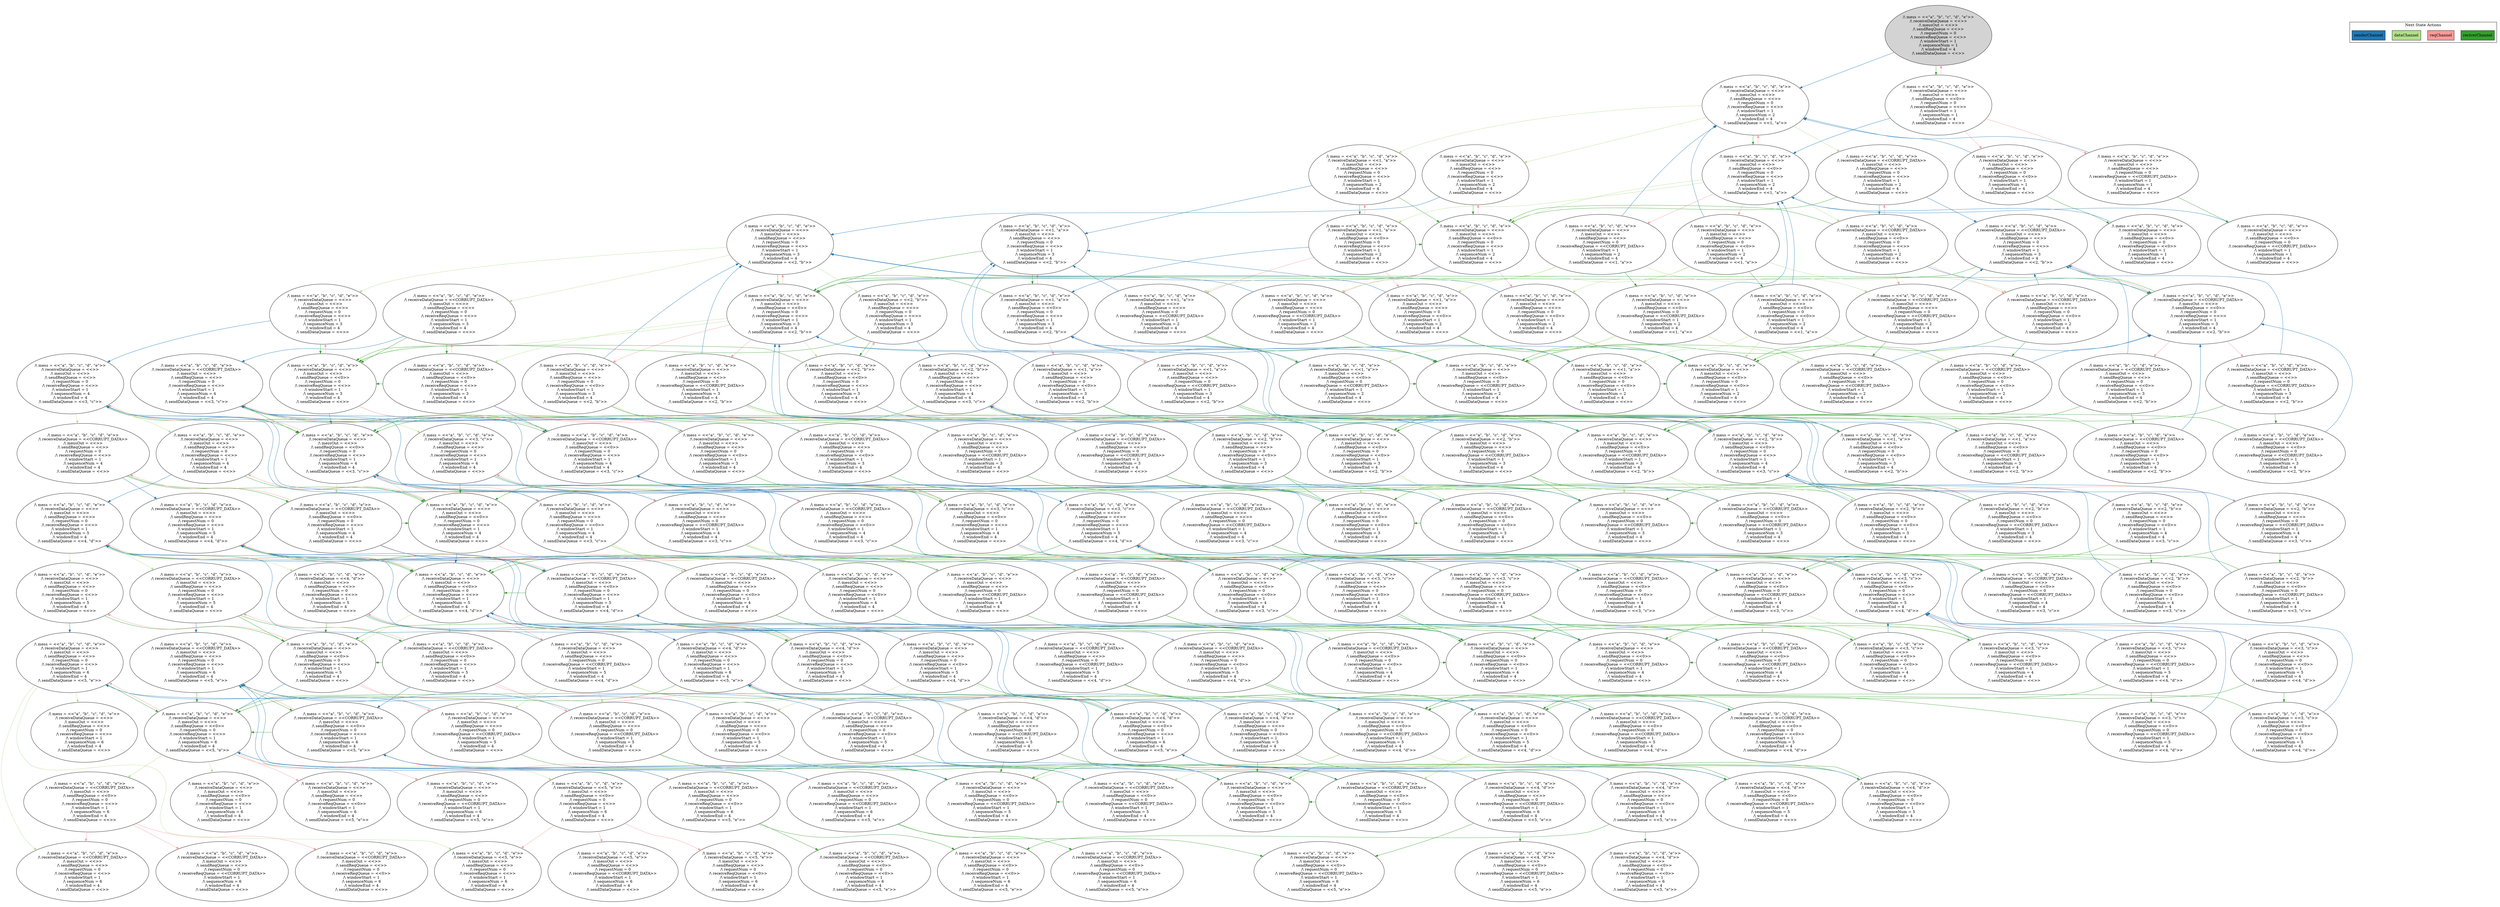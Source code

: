 strict digraph DiskGraph {
edge [colorscheme="paired12"]
nodesep=0.35;
subgraph cluster_graph {
color="white";
8555460861326094018 [label="/\\ mess = <<\"a\", \"b\", \"c\", \"d\", \"e\">>\n/\\ receiveDataQueue = <<>>\n/\\ messOut = <<>>\n/\\ sendReqQueue = <<>>\n/\\ requestNum = 0\n/\\ receiveReqQueue = <<>>\n/\\ windowStart = 1\n/\\ sequenceNum = 1\n/\\ windowEnd = 4\n/\\ sendDataQueue = <<>>",style = filled]
8555460861326094018 -> 8831334859881202791 [label="",color="2",fontcolor="2"];
8831334859881202791 [label="/\\ mess = <<\"a\", \"b\", \"c\", \"d\", \"e\">>\n/\\ receiveDataQueue = <<>>\n/\\ messOut = <<>>\n/\\ sendReqQueue = <<>>\n/\\ requestNum = 0\n/\\ receiveReqQueue = <<>>\n/\\ windowStart = 1\n/\\ sequenceNum = 2\n/\\ windowEnd = 4\n/\\ sendDataQueue = <<1, \"a\">>"];
8831334859881202791 -> 2996041794417008949 [label="",color="3",fontcolor="3"];
2996041794417008949 [label="/\\ mess = <<\"a\", \"b\", \"c\", \"d\", \"e\">>\n/\\ receiveDataQueue = <<1, \"a\">>\n/\\ messOut = <<>>\n/\\ sendReqQueue = <<>>\n/\\ requestNum = 0\n/\\ receiveReqQueue = <<>>\n/\\ windowStart = 1\n/\\ sequenceNum = 2\n/\\ windowEnd = 4\n/\\ sendDataQueue = <<>>"];
8555460861326094018 -> -8945018982327520618 [label="",color="4",fontcolor="4"];
-8945018982327520618 [label="/\\ mess = <<\"a\", \"b\", \"c\", \"d\", \"e\">>\n/\\ receiveDataQueue = <<>>\n/\\ messOut = <<>>\n/\\ sendReqQueue = <<0>>\n/\\ requestNum = 0\n/\\ receiveReqQueue = <<>>\n/\\ windowStart = 1\n/\\ sequenceNum = 1\n/\\ windowEnd = 4\n/\\ sendDataQueue = <<>>"];
8831334859881202791 -> -6323854300194447931 [label="",color="3",fontcolor="3"];
-6323854300194447931 [label="/\\ mess = <<\"a\", \"b\", \"c\", \"d\", \"e\">>\n/\\ receiveDataQueue = <<CORRUPT_DATA>>\n/\\ messOut = <<>>\n/\\ sendReqQueue = <<>>\n/\\ requestNum = 0\n/\\ receiveReqQueue = <<>>\n/\\ windowStart = 1\n/\\ sequenceNum = 2\n/\\ windowEnd = 4\n/\\ sendDataQueue = <<>>"];
8831334859881202791 -> -6101057229144665480 [label="",color="3",fontcolor="3"];
-6101057229144665480 [label="/\\ mess = <<\"a\", \"b\", \"c\", \"d\", \"e\">>\n/\\ receiveDataQueue = <<>>\n/\\ messOut = <<>>\n/\\ sendReqQueue = <<>>\n/\\ requestNum = 0\n/\\ receiveReqQueue = <<>>\n/\\ windowStart = 1\n/\\ sequenceNum = 2\n/\\ windowEnd = 4\n/\\ sendDataQueue = <<>>"];
2996041794417008949 -> -4513741007819699846 [label="",color="2",fontcolor="2"];
-4513741007819699846 [label="/\\ mess = <<\"a\", \"b\", \"c\", \"d\", \"e\">>\n/\\ receiveDataQueue = <<1, \"a\">>\n/\\ messOut = <<>>\n/\\ sendReqQueue = <<>>\n/\\ requestNum = 0\n/\\ receiveReqQueue = <<>>\n/\\ windowStart = 1\n/\\ sequenceNum = 3\n/\\ windowEnd = 4\n/\\ sendDataQueue = <<2, \"b\">>"];
8831334859881202791 -> 6778738914213673780 [label="",color="4",fontcolor="4"];
6778738914213673780 [label="/\\ mess = <<\"a\", \"b\", \"c\", \"d\", \"e\">>\n/\\ receiveDataQueue = <<>>\n/\\ messOut = <<>>\n/\\ sendReqQueue = <<0>>\n/\\ requestNum = 0\n/\\ receiveReqQueue = <<>>\n/\\ windowStart = 1\n/\\ sequenceNum = 2\n/\\ windowEnd = 4\n/\\ sendDataQueue = <<1, \"a\">>"];
2996041794417008949 -> 6787841861439737388 [label="",color="4",fontcolor="4"];
6787841861439737388 [label="/\\ mess = <<\"a\", \"b\", \"c\", \"d\", \"e\">>\n/\\ receiveDataQueue = <<>>\n/\\ messOut = <<>>\n/\\ sendReqQueue = <<0>>\n/\\ requestNum = 0\n/\\ receiveReqQueue = <<>>\n/\\ windowStart = 1\n/\\ sequenceNum = 2\n/\\ windowEnd = 4\n/\\ sendDataQueue = <<>>"];
2996041794417008949 -> -9014676827786227703 [label="",color="4",fontcolor="4"];
-9014676827786227703 [label="/\\ mess = <<\"a\", \"b\", \"c\", \"d\", \"e\">>\n/\\ receiveDataQueue = <<1, \"a\">>\n/\\ messOut = <<>>\n/\\ sendReqQueue = <<0>>\n/\\ requestNum = 0\n/\\ receiveReqQueue = <<>>\n/\\ windowStart = 1\n/\\ sequenceNum = 2\n/\\ windowEnd = 4\n/\\ sendDataQueue = <<>>"];
-8945018982327520618 -> -4170804626194911162 [label="",color="5",fontcolor="5"];
-4170804626194911162 [label="/\\ mess = <<\"a\", \"b\", \"c\", \"d\", \"e\">>\n/\\ receiveDataQueue = <<>>\n/\\ messOut = <<>>\n/\\ sendReqQueue = <<>>\n/\\ requestNum = 0\n/\\ receiveReqQueue = <<0>>\n/\\ windowStart = 1\n/\\ sequenceNum = 1\n/\\ windowEnd = 4\n/\\ sendDataQueue = <<>>"];
-6323854300194447931 -> 583089518410895285 [label="",color="2",fontcolor="2"];
583089518410895285 [label="/\\ mess = <<\"a\", \"b\", \"c\", \"d\", \"e\">>\n/\\ receiveDataQueue = <<CORRUPT_DATA>>\n/\\ messOut = <<>>\n/\\ sendReqQueue = <<>>\n/\\ requestNum = 0\n/\\ receiveReqQueue = <<>>\n/\\ windowStart = 1\n/\\ sequenceNum = 3\n/\\ windowEnd = 4\n/\\ sendDataQueue = <<2, \"b\">>"];
-8945018982327520618 -> -7042275005220343835 [label="",color="5",fontcolor="5"];
-7042275005220343835 [label="/\\ mess = <<\"a\", \"b\", \"c\", \"d\", \"e\">>\n/\\ receiveDataQueue = <<>>\n/\\ messOut = <<>>\n/\\ sendReqQueue = <<>>\n/\\ requestNum = 0\n/\\ receiveReqQueue = <<CORRUPT_DATA>>\n/\\ windowStart = 1\n/\\ sequenceNum = 1\n/\\ windowEnd = 4\n/\\ sendDataQueue = <<>>"];
-6323854300194447931 -> 6787841861439737388 [label="",color="4",fontcolor="4"];
-8945018982327520618 -> 8555460861326094018 [label="",color="5",fontcolor="5"];
-8945018982327520618 -> 6778738914213673780 [label="",color="2",fontcolor="2"];
-6101057229144665480 -> -2795375589391007560 [label="",color="2",fontcolor="2"];
-2795375589391007560 [label="/\\ mess = <<\"a\", \"b\", \"c\", \"d\", \"e\">>\n/\\ receiveDataQueue = <<>>\n/\\ messOut = <<>>\n/\\ sendReqQueue = <<>>\n/\\ requestNum = 0\n/\\ receiveReqQueue = <<>>\n/\\ windowStart = 1\n/\\ sequenceNum = 3\n/\\ windowEnd = 4\n/\\ sendDataQueue = <<2, \"b\">>"];
-6101057229144665480 -> 6787841861439737388 [label="",color="4",fontcolor="4"];
-6323854300194447931 -> -7057804469299051783 [label="",color="4",fontcolor="4"];
-7057804469299051783 [label="/\\ mess = <<\"a\", \"b\", \"c\", \"d\", \"e\">>\n/\\ receiveDataQueue = <<CORRUPT_DATA>>\n/\\ messOut = <<>>\n/\\ sendReqQueue = <<0>>\n/\\ requestNum = 0\n/\\ receiveReqQueue = <<>>\n/\\ windowStart = 1\n/\\ sequenceNum = 2\n/\\ windowEnd = 4\n/\\ sendDataQueue = <<>>"];
6778738914213673780 -> -9014676827786227703 [label="",color="3",fontcolor="3"];
6778738914213673780 -> -7057804469299051783 [label="",color="3",fontcolor="3"];
-4513741007819699846 -> -168590499615997973 [label="",color="4",fontcolor="4"];
-168590499615997973 [label="/\\ mess = <<\"a\", \"b\", \"c\", \"d\", \"e\">>\n/\\ receiveDataQueue = <<>>\n/\\ messOut = <<>>\n/\\ sendReqQueue = <<0>>\n/\\ requestNum = 0\n/\\ receiveReqQueue = <<>>\n/\\ windowStart = 1\n/\\ sequenceNum = 3\n/\\ windowEnd = 4\n/\\ sendDataQueue = <<2, \"b\">>"];
6778738914213673780 -> 6787841861439737388 [label="",color="3",fontcolor="3"];
-4513741007819699846 -> -1845317862343945029 [label="",color="4",fontcolor="4"];
-1845317862343945029 [label="/\\ mess = <<\"a\", \"b\", \"c\", \"d\", \"e\">>\n/\\ receiveDataQueue = <<1, \"a\">>\n/\\ messOut = <<>>\n/\\ sendReqQueue = <<0>>\n/\\ requestNum = 0\n/\\ receiveReqQueue = <<>>\n/\\ windowStart = 1\n/\\ sequenceNum = 3\n/\\ windowEnd = 4\n/\\ sendDataQueue = <<2, \"b\">>"];
6787841861439737388 -> 2013665244911570172 [label="",color="5",fontcolor="5"];
2013665244911570172 [label="/\\ mess = <<\"a\", \"b\", \"c\", \"d\", \"e\">>\n/\\ receiveDataQueue = <<>>\n/\\ messOut = <<>>\n/\\ sendReqQueue = <<>>\n/\\ requestNum = 0\n/\\ receiveReqQueue = <<0>>\n/\\ windowStart = 1\n/\\ sequenceNum = 2\n/\\ windowEnd = 4\n/\\ sendDataQueue = <<>>"];
6787841861439737388 -> 4876125870523355999 [label="",color="5",fontcolor="5"];
4876125870523355999 [label="/\\ mess = <<\"a\", \"b\", \"c\", \"d\", \"e\">>\n/\\ receiveDataQueue = <<>>\n/\\ messOut = <<>>\n/\\ sendReqQueue = <<>>\n/\\ requestNum = 0\n/\\ receiveReqQueue = <<CORRUPT_DATA>>\n/\\ windowStart = 1\n/\\ sequenceNum = 2\n/\\ windowEnd = 4\n/\\ sendDataQueue = <<>>"];
6787841861439737388 -> -6101057229144665480 [label="",color="5",fontcolor="5"];
6787841861439737388 -> -168590499615997973 [label="",color="2",fontcolor="2"];
-9014676827786227703 -> -4096071392020262183 [label="",color="5",fontcolor="5"];
-4096071392020262183 [label="/\\ mess = <<\"a\", \"b\", \"c\", \"d\", \"e\">>\n/\\ receiveDataQueue = <<1, \"a\">>\n/\\ messOut = <<>>\n/\\ sendReqQueue = <<>>\n/\\ requestNum = 0\n/\\ receiveReqQueue = <<0>>\n/\\ windowStart = 1\n/\\ sequenceNum = 2\n/\\ windowEnd = 4\n/\\ sendDataQueue = <<>>"];
-9014676827786227703 -> -6954305772866237062 [label="",color="5",fontcolor="5"];
-6954305772866237062 [label="/\\ mess = <<\"a\", \"b\", \"c\", \"d\", \"e\">>\n/\\ receiveDataQueue = <<1, \"a\">>\n/\\ messOut = <<>>\n/\\ sendReqQueue = <<>>\n/\\ requestNum = 0\n/\\ receiveReqQueue = <<CORRUPT_DATA>>\n/\\ windowStart = 1\n/\\ sequenceNum = 2\n/\\ windowEnd = 4\n/\\ sendDataQueue = <<>>"];
-9014676827786227703 -> 2996041794417008949 [label="",color="5",fontcolor="5"];
6778738914213673780 -> 8939396212931185917 [label="",color="5",fontcolor="5"];
8939396212931185917 [label="/\\ mess = <<\"a\", \"b\", \"c\", \"d\", \"e\">>\n/\\ receiveDataQueue = <<>>\n/\\ messOut = <<>>\n/\\ sendReqQueue = <<>>\n/\\ requestNum = 0\n/\\ receiveReqQueue = <<0>>\n/\\ windowStart = 1\n/\\ sequenceNum = 2\n/\\ windowEnd = 4\n/\\ sendDataQueue = <<1, \"a\">>"];
-9014676827786227703 -> -1845317862343945029 [label="",color="2",fontcolor="2"];
6778738914213673780 -> -855151186588147298 [label="",color="5",fontcolor="5"];
-855151186588147298 [label="/\\ mess = <<\"a\", \"b\", \"c\", \"d\", \"e\">>\n/\\ receiveDataQueue = <<>>\n/\\ messOut = <<>>\n/\\ sendReqQueue = <<>>\n/\\ requestNum = 0\n/\\ receiveReqQueue = <<CORRUPT_DATA>>\n/\\ windowStart = 1\n/\\ sequenceNum = 2\n/\\ windowEnd = 4\n/\\ sendDataQueue = <<1, \"a\">>"];
-9014676827786227703 -> 6787841861439737388 [label="",color="4",fontcolor="4"];
6778738914213673780 -> 8831334859881202791 [label="",color="5",fontcolor="5"];
-4170804626194911162 -> 8831334859881202791 [label="",color="2",fontcolor="2"];
-4170804626194911162 -> 8831334859881202791 [label="",color="2",fontcolor="2"];
-4170804626194911162 -> -1431676460402038350 [label="",color="4",fontcolor="4"];
-1431676460402038350 [label="/\\ mess = <<\"a\", \"b\", \"c\", \"d\", \"e\">>\n/\\ receiveDataQueue = <<>>\n/\\ messOut = <<>>\n/\\ sendReqQueue = <<0>>\n/\\ requestNum = 0\n/\\ receiveReqQueue = <<0>>\n/\\ windowStart = 1\n/\\ sequenceNum = 1\n/\\ windowEnd = 4\n/\\ sendDataQueue = <<>>"];
583089518410895285 -> -168590499615997973 [label="",color="4",fontcolor="4"];
-7042275005220343835 -> 8831334859881202791 [label="",color="2",fontcolor="2"];
-7042275005220343835 -> 8831334859881202791 [label="",color="2",fontcolor="2"];
583089518410895285 -> 1700568954738837715 [label="",color="4",fontcolor="4"];
1700568954738837715 [label="/\\ mess = <<\"a\", \"b\", \"c\", \"d\", \"e\">>\n/\\ receiveDataQueue = <<CORRUPT_DATA>>\n/\\ messOut = <<>>\n/\\ sendReqQueue = <<0>>\n/\\ requestNum = 0\n/\\ receiveReqQueue = <<>>\n/\\ windowStart = 1\n/\\ sequenceNum = 3\n/\\ windowEnd = 4\n/\\ sendDataQueue = <<2, \"b\">>"];
-7042275005220343835 -> -5441708841633794543 [label="",color="4",fontcolor="4"];
-5441708841633794543 [label="/\\ mess = <<\"a\", \"b\", \"c\", \"d\", \"e\">>\n/\\ receiveDataQueue = <<>>\n/\\ messOut = <<>>\n/\\ sendReqQueue = <<0>>\n/\\ requestNum = 0\n/\\ receiveReqQueue = <<CORRUPT_DATA>>\n/\\ windowStart = 1\n/\\ sequenceNum = 1\n/\\ windowEnd = 4\n/\\ sendDataQueue = <<>>"];
-2795375589391007560 -> -694072285061377474 [label="",color="3",fontcolor="3"];
-694072285061377474 [label="/\\ mess = <<\"a\", \"b\", \"c\", \"d\", \"e\">>\n/\\ receiveDataQueue = <<2, \"b\">>\n/\\ messOut = <<>>\n/\\ sendReqQueue = <<>>\n/\\ requestNum = 0\n/\\ receiveReqQueue = <<>>\n/\\ windowStart = 1\n/\\ sequenceNum = 3\n/\\ windowEnd = 4\n/\\ sendDataQueue = <<>>"];
-7057804469299051783 -> -2607830680265998295 [label="",color="5",fontcolor="5"];
-2607830680265998295 [label="/\\ mess = <<\"a\", \"b\", \"c\", \"d\", \"e\">>\n/\\ receiveDataQueue = <<CORRUPT_DATA>>\n/\\ messOut = <<>>\n/\\ sendReqQueue = <<>>\n/\\ requestNum = 0\n/\\ receiveReqQueue = <<0>>\n/\\ windowStart = 1\n/\\ sequenceNum = 2\n/\\ windowEnd = 4\n/\\ sendDataQueue = <<>>"];
-2795375589391007560 -> 5163448640914644846 [label="",color="3",fontcolor="3"];
5163448640914644846 [label="/\\ mess = <<\"a\", \"b\", \"c\", \"d\", \"e\">>\n/\\ receiveDataQueue = <<CORRUPT_DATA>>\n/\\ messOut = <<>>\n/\\ sendReqQueue = <<>>\n/\\ requestNum = 0\n/\\ receiveReqQueue = <<>>\n/\\ windowStart = 1\n/\\ sequenceNum = 3\n/\\ windowEnd = 4\n/\\ sendDataQueue = <<>>"];
-7057804469299051783 -> -8965087221614682230 [label="",color="5",fontcolor="5"];
-8965087221614682230 [label="/\\ mess = <<\"a\", \"b\", \"c\", \"d\", \"e\">>\n/\\ receiveDataQueue = <<CORRUPT_DATA>>\n/\\ messOut = <<>>\n/\\ sendReqQueue = <<>>\n/\\ requestNum = 0\n/\\ receiveReqQueue = <<CORRUPT_DATA>>\n/\\ windowStart = 1\n/\\ sequenceNum = 2\n/\\ windowEnd = 4\n/\\ sendDataQueue = <<>>"];
-2795375589391007560 -> 4954480673770787027 [label="",color="3",fontcolor="3"];
4954480673770787027 [label="/\\ mess = <<\"a\", \"b\", \"c\", \"d\", \"e\">>\n/\\ receiveDataQueue = <<>>\n/\\ messOut = <<>>\n/\\ sendReqQueue = <<>>\n/\\ requestNum = 0\n/\\ receiveReqQueue = <<>>\n/\\ windowStart = 1\n/\\ sequenceNum = 3\n/\\ windowEnd = 4\n/\\ sendDataQueue = <<>>"];
-7057804469299051783 -> -6323854300194447931 [label="",color="5",fontcolor="5"];
-2795375589391007560 -> -168590499615997973 [label="",color="4",fontcolor="4"];
-7057804469299051783 -> 1700568954738837715 [label="",color="2",fontcolor="2"];
-168590499615997973 -> -2315019585772982237 [label="",color="3",fontcolor="3"];
-2315019585772982237 [label="/\\ mess = <<\"a\", \"b\", \"c\", \"d\", \"e\">>\n/\\ receiveDataQueue = <<2, \"b\">>\n/\\ messOut = <<>>\n/\\ sendReqQueue = <<0>>\n/\\ requestNum = 0\n/\\ receiveReqQueue = <<>>\n/\\ windowStart = 1\n/\\ sequenceNum = 3\n/\\ windowEnd = 4\n/\\ sendDataQueue = <<>>"];
-168590499615997973 -> 8185517794593439826 [label="",color="3",fontcolor="3"];
8185517794593439826 [label="/\\ mess = <<\"a\", \"b\", \"c\", \"d\", \"e\">>\n/\\ receiveDataQueue = <<CORRUPT_DATA>>\n/\\ messOut = <<>>\n/\\ sendReqQueue = <<0>>\n/\\ requestNum = 0\n/\\ receiveReqQueue = <<>>\n/\\ windowStart = 1\n/\\ sequenceNum = 3\n/\\ windowEnd = 4\n/\\ sendDataQueue = <<>>"];
-168590499615997973 -> -5645777666448438137 [label="",color="3",fontcolor="3"];
-5645777666448438137 [label="/\\ mess = <<\"a\", \"b\", \"c\", \"d\", \"e\">>\n/\\ receiveDataQueue = <<>>\n/\\ messOut = <<>>\n/\\ sendReqQueue = <<0>>\n/\\ requestNum = 0\n/\\ receiveReqQueue = <<>>\n/\\ windowStart = 1\n/\\ sequenceNum = 3\n/\\ windowEnd = 4\n/\\ sendDataQueue = <<>>"];
-168590499615997973 -> -2326956330359781342 [label="",color="5",fontcolor="5"];
-2326956330359781342 [label="/\\ mess = <<\"a\", \"b\", \"c\", \"d\", \"e\">>\n/\\ receiveDataQueue = <<>>\n/\\ messOut = <<>>\n/\\ sendReqQueue = <<>>\n/\\ requestNum = 0\n/\\ receiveReqQueue = <<0>>\n/\\ windowStart = 1\n/\\ sequenceNum = 3\n/\\ windowEnd = 4\n/\\ sendDataQueue = <<2, \"b\">>"];
-168590499615997973 -> 6312362720571925825 [label="",color="5",fontcolor="5"];
6312362720571925825 [label="/\\ mess = <<\"a\", \"b\", \"c\", \"d\", \"e\">>\n/\\ receiveDataQueue = <<>>\n/\\ messOut = <<>>\n/\\ sendReqQueue = <<>>\n/\\ requestNum = 0\n/\\ receiveReqQueue = <<CORRUPT_DATA>>\n/\\ windowStart = 1\n/\\ sequenceNum = 3\n/\\ windowEnd = 4\n/\\ sendDataQueue = <<2, \"b\">>"];
-168590499615997973 -> -2795375589391007560 [label="",color="5",fontcolor="5"];
-1845317862343945029 -> -4289138299770985614 [label="",color="5",fontcolor="5"];
-4289138299770985614 [label="/\\ mess = <<\"a\", \"b\", \"c\", \"d\", \"e\">>\n/\\ receiveDataQueue = <<1, \"a\">>\n/\\ messOut = <<>>\n/\\ sendReqQueue = <<>>\n/\\ requestNum = 0\n/\\ receiveReqQueue = <<0>>\n/\\ windowStart = 1\n/\\ sequenceNum = 3\n/\\ windowEnd = 4\n/\\ sendDataQueue = <<2, \"b\">>"];
-1845317862343945029 -> 5500885845679541777 [label="",color="5",fontcolor="5"];
5500885845679541777 [label="/\\ mess = <<\"a\", \"b\", \"c\", \"d\", \"e\">>\n/\\ receiveDataQueue = <<1, \"a\">>\n/\\ messOut = <<>>\n/\\ sendReqQueue = <<>>\n/\\ requestNum = 0\n/\\ receiveReqQueue = <<CORRUPT_DATA>>\n/\\ windowStart = 1\n/\\ sequenceNum = 3\n/\\ windowEnd = 4\n/\\ sendDataQueue = <<2, \"b\">>"];
-1845317862343945029 -> -4513741007819699846 [label="",color="5",fontcolor="5"];
-1845317862343945029 -> -168590499615997973 [label="",color="4",fontcolor="4"];
-7057804469299051783 -> 6787841861439737388 [label="",color="4",fontcolor="4"];
2013665244911570172 -> -2795375589391007560 [label="",color="2",fontcolor="2"];
4876125870523355999 -> -2795375589391007560 [label="",color="2",fontcolor="2"];
2013665244911570172 -> -2795375589391007560 [label="",color="2",fontcolor="2"];
4876125870523355999 -> -2795375589391007560 [label="",color="2",fontcolor="2"];
2013665244911570172 -> 3588809584454341896 [label="",color="4",fontcolor="4"];
3588809584454341896 [label="/\\ mess = <<\"a\", \"b\", \"c\", \"d\", \"e\">>\n/\\ receiveDataQueue = <<>>\n/\\ messOut = <<>>\n/\\ sendReqQueue = <<0>>\n/\\ requestNum = 0\n/\\ receiveReqQueue = <<0>>\n/\\ windowStart = 1\n/\\ sequenceNum = 2\n/\\ windowEnd = 4\n/\\ sendDataQueue = <<>>"];
4876125870523355999 -> 7607846642448403115 [label="",color="4",fontcolor="4"];
7607846642448403115 [label="/\\ mess = <<\"a\", \"b\", \"c\", \"d\", \"e\">>\n/\\ receiveDataQueue = <<>>\n/\\ messOut = <<>>\n/\\ sendReqQueue = <<0>>\n/\\ requestNum = 0\n/\\ receiveReqQueue = <<CORRUPT_DATA>>\n/\\ windowStart = 1\n/\\ sequenceNum = 2\n/\\ windowEnd = 4\n/\\ sendDataQueue = <<>>"];
-4096071392020262183 -> -4513741007819699846 [label="",color="2",fontcolor="2"];
-4096071392020262183 -> -4513741007819699846 [label="",color="2",fontcolor="2"];
-6954305772866237062 -> -4513741007819699846 [label="",color="2",fontcolor="2"];
-6954305772866237062 -> -4513741007819699846 [label="",color="2",fontcolor="2"];
-4096071392020262183 -> 3588809584454341896 [label="",color="4",fontcolor="4"];
-4096071392020262183 -> -3174041376845548253 [label="",color="4",fontcolor="4"];
-3174041376845548253 [label="/\\ mess = <<\"a\", \"b\", \"c\", \"d\", \"e\">>\n/\\ receiveDataQueue = <<1, \"a\">>\n/\\ messOut = <<>>\n/\\ sendReqQueue = <<0>>\n/\\ requestNum = 0\n/\\ receiveReqQueue = <<0>>\n/\\ windowStart = 1\n/\\ sequenceNum = 2\n/\\ windowEnd = 4\n/\\ sendDataQueue = <<>>"];
8939396212931185917 -> -4096071392020262183 [label="",color="3",fontcolor="3"];
8939396212931185917 -> -2607830680265998295 [label="",color="3",fontcolor="3"];
8939396212931185917 -> 2013665244911570172 [label="",color="3",fontcolor="3"];
-6954305772866237062 -> 7607846642448403115 [label="",color="4",fontcolor="4"];
-6954305772866237062 -> -8383158971408012672 [label="",color="4",fontcolor="4"];
-8383158971408012672 [label="/\\ mess = <<\"a\", \"b\", \"c\", \"d\", \"e\">>\n/\\ receiveDataQueue = <<1, \"a\">>\n/\\ messOut = <<>>\n/\\ sendReqQueue = <<0>>\n/\\ requestNum = 0\n/\\ receiveReqQueue = <<CORRUPT_DATA>>\n/\\ windowStart = 1\n/\\ sequenceNum = 2\n/\\ windowEnd = 4\n/\\ sendDataQueue = <<>>"];
8939396212931185917 -> 8831334859881202791 [label="",color="2",fontcolor="2"];
-855151186588147298 -> -6954305772866237062 [label="",color="3",fontcolor="3"];
8939396212931185917 -> -854056914878335697 [label="",color="4",fontcolor="4"];
-854056914878335697 [label="/\\ mess = <<\"a\", \"b\", \"c\", \"d\", \"e\">>\n/\\ receiveDataQueue = <<>>\n/\\ messOut = <<>>\n/\\ sendReqQueue = <<0>>\n/\\ requestNum = 0\n/\\ receiveReqQueue = <<0>>\n/\\ windowStart = 1\n/\\ sequenceNum = 2\n/\\ windowEnd = 4\n/\\ sendDataQueue = <<1, \"a\">>"];
-855151186588147298 -> -8965087221614682230 [label="",color="3",fontcolor="3"];
-855151186588147298 -> 4876125870523355999 [label="",color="3",fontcolor="3"];
-1431676460402038350 -> 6778738914213673780 [label="",color="2",fontcolor="2"];
-1431676460402038350 -> 6778738914213673780 [label="",color="2",fontcolor="2"];
-855151186588147298 -> 8831334859881202791 [label="",color="2",fontcolor="2"];
-855151186588147298 -> 8938306304924014668 [label="",color="4",fontcolor="4"];
8938306304924014668 [label="/\\ mess = <<\"a\", \"b\", \"c\", \"d\", \"e\">>\n/\\ receiveDataQueue = <<>>\n/\\ messOut = <<>>\n/\\ sendReqQueue = <<0>>\n/\\ requestNum = 0\n/\\ receiveReqQueue = <<CORRUPT_DATA>>\n/\\ windowStart = 1\n/\\ sequenceNum = 2\n/\\ windowEnd = 4\n/\\ sendDataQueue = <<1, \"a\">>"];
1700568954738837715 -> 3856299724120981274 [label="",color="5",fontcolor="5"];
3856299724120981274 [label="/\\ mess = <<\"a\", \"b\", \"c\", \"d\", \"e\">>\n/\\ receiveDataQueue = <<CORRUPT_DATA>>\n/\\ messOut = <<>>\n/\\ sendReqQueue = <<>>\n/\\ requestNum = 0\n/\\ receiveReqQueue = <<0>>\n/\\ windowStart = 1\n/\\ sequenceNum = 3\n/\\ windowEnd = 4\n/\\ sendDataQueue = <<2, \"b\">>"];
1700568954738837715 -> -4779816936781491591 [label="",color="5",fontcolor="5"];
-4779816936781491591 [label="/\\ mess = <<\"a\", \"b\", \"c\", \"d\", \"e\">>\n/\\ receiveDataQueue = <<CORRUPT_DATA>>\n/\\ messOut = <<>>\n/\\ sendReqQueue = <<>>\n/\\ requestNum = 0\n/\\ receiveReqQueue = <<CORRUPT_DATA>>\n/\\ windowStart = 1\n/\\ sequenceNum = 3\n/\\ windowEnd = 4\n/\\ sendDataQueue = <<2, \"b\">>"];
1700568954738837715 -> 583089518410895285 [label="",color="5",fontcolor="5"];
-5441708841633794543 -> 6778738914213673780 [label="",color="2",fontcolor="2"];
-5441708841633794543 -> 6778738914213673780 [label="",color="2",fontcolor="2"];
1700568954738837715 -> -168590499615997973 [label="",color="4",fontcolor="4"];
-694072285061377474 -> -8366898828655426362 [label="",color="2",fontcolor="2"];
-8366898828655426362 [label="/\\ mess = <<\"a\", \"b\", \"c\", \"d\", \"e\">>\n/\\ receiveDataQueue = <<2, \"b\">>\n/\\ messOut = <<>>\n/\\ sendReqQueue = <<>>\n/\\ requestNum = 0\n/\\ receiveReqQueue = <<>>\n/\\ windowStart = 1\n/\\ sequenceNum = 4\n/\\ windowEnd = 4\n/\\ sendDataQueue = <<3, \"c\">>"];
-2607830680265998295 -> 583089518410895285 [label="",color="2",fontcolor="2"];
-2607830680265998295 -> 583089518410895285 [label="",color="2",fontcolor="2"];
-694072285061377474 -> -5645777666448438137 [label="",color="4",fontcolor="4"];
-694072285061377474 -> -2315019585772982237 [label="",color="4",fontcolor="4"];
-2607830680265998295 -> 3588809584454341896 [label="",color="4",fontcolor="4"];
-2607830680265998295 -> -6161534923017552758 [label="",color="4",fontcolor="4"];
-6161534923017552758 [label="/\\ mess = <<\"a\", \"b\", \"c\", \"d\", \"e\">>\n/\\ receiveDataQueue = <<CORRUPT_DATA>>\n/\\ messOut = <<>>\n/\\ sendReqQueue = <<0>>\n/\\ requestNum = 0\n/\\ receiveReqQueue = <<0>>\n/\\ windowStart = 1\n/\\ sequenceNum = 2\n/\\ windowEnd = 4\n/\\ sendDataQueue = <<>>"];
5163448640914644846 -> -1746374257125273282 [label="",color="2",fontcolor="2"];
-1746374257125273282 [label="/\\ mess = <<\"a\", \"b\", \"c\", \"d\", \"e\">>\n/\\ receiveDataQueue = <<CORRUPT_DATA>>\n/\\ messOut = <<>>\n/\\ sendReqQueue = <<>>\n/\\ requestNum = 0\n/\\ receiveReqQueue = <<>>\n/\\ windowStart = 1\n/\\ sequenceNum = 4\n/\\ windowEnd = 4\n/\\ sendDataQueue = <<3, \"c\">>"];
-8965087221614682230 -> 583089518410895285 [label="",color="2",fontcolor="2"];
-8965087221614682230 -> 583089518410895285 [label="",color="2",fontcolor="2"];
5163448640914644846 -> -5645777666448438137 [label="",color="4",fontcolor="4"];
5163448640914644846 -> 8185517794593439826 [label="",color="4",fontcolor="4"];
-8965087221614682230 -> 7607846642448403115 [label="",color="4",fontcolor="4"];
-8965087221614682230 -> -997732198331325655 [label="",color="4",fontcolor="4"];
-997732198331325655 [label="/\\ mess = <<\"a\", \"b\", \"c\", \"d\", \"e\">>\n/\\ receiveDataQueue = <<CORRUPT_DATA>>\n/\\ messOut = <<>>\n/\\ sendReqQueue = <<0>>\n/\\ requestNum = 0\n/\\ receiveReqQueue = <<CORRUPT_DATA>>\n/\\ windowStart = 1\n/\\ sequenceNum = 2\n/\\ windowEnd = 4\n/\\ sendDataQueue = <<>>"];
4954480673770787027 -> 3954435041542987315 [label="",color="2",fontcolor="2"];
3954435041542987315 [label="/\\ mess = <<\"a\", \"b\", \"c\", \"d\", \"e\">>\n/\\ receiveDataQueue = <<>>\n/\\ messOut = <<>>\n/\\ sendReqQueue = <<>>\n/\\ requestNum = 0\n/\\ receiveReqQueue = <<>>\n/\\ windowStart = 1\n/\\ sequenceNum = 4\n/\\ windowEnd = 4\n/\\ sendDataQueue = <<3, \"c\">>"];
-2315019585772982237 -> -7341467617367379213 [label="",color="5",fontcolor="5"];
-7341467617367379213 [label="/\\ mess = <<\"a\", \"b\", \"c\", \"d\", \"e\">>\n/\\ receiveDataQueue = <<2, \"b\">>\n/\\ messOut = <<>>\n/\\ sendReqQueue = <<>>\n/\\ requestNum = 0\n/\\ receiveReqQueue = <<0>>\n/\\ windowStart = 1\n/\\ sequenceNum = 3\n/\\ windowEnd = 4\n/\\ sendDataQueue = <<>>"];
-2315019585772982237 -> -4447483428766831280 [label="",color="5",fontcolor="5"];
-4447483428766831280 [label="/\\ mess = <<\"a\", \"b\", \"c\", \"d\", \"e\">>\n/\\ receiveDataQueue = <<2, \"b\">>\n/\\ messOut = <<>>\n/\\ sendReqQueue = <<>>\n/\\ requestNum = 0\n/\\ receiveReqQueue = <<CORRUPT_DATA>>\n/\\ windowStart = 1\n/\\ sequenceNum = 3\n/\\ windowEnd = 4\n/\\ sendDataQueue = <<>>"];
4954480673770787027 -> -5645777666448438137 [label="",color="4",fontcolor="4"];
-2315019585772982237 -> -694072285061377474 [label="",color="5",fontcolor="5"];
8185517794593439826 -> 3772458455269687938 [label="",color="5",fontcolor="5"];
3772458455269687938 [label="/\\ mess = <<\"a\", \"b\", \"c\", \"d\", \"e\">>\n/\\ receiveDataQueue = <<CORRUPT_DATA>>\n/\\ messOut = <<>>\n/\\ sendReqQueue = <<>>\n/\\ requestNum = 0\n/\\ receiveReqQueue = <<0>>\n/\\ windowStart = 1\n/\\ sequenceNum = 3\n/\\ windowEnd = 4\n/\\ sendDataQueue = <<>>"];
-2315019585772982237 -> -2124929970605581984 [label="",color="2",fontcolor="2"];
-2124929970605581984 [label="/\\ mess = <<\"a\", \"b\", \"c\", \"d\", \"e\">>\n/\\ receiveDataQueue = <<2, \"b\">>\n/\\ messOut = <<>>\n/\\ sendReqQueue = <<0>>\n/\\ requestNum = 0\n/\\ receiveReqQueue = <<>>\n/\\ windowStart = 1\n/\\ sequenceNum = 4\n/\\ windowEnd = 4\n/\\ sendDataQueue = <<3, \"c\">>"];
8185517794593439826 -> 7782490093304339745 [label="",color="5",fontcolor="5"];
7782490093304339745 [label="/\\ mess = <<\"a\", \"b\", \"c\", \"d\", \"e\">>\n/\\ receiveDataQueue = <<CORRUPT_DATA>>\n/\\ messOut = <<>>\n/\\ sendReqQueue = <<>>\n/\\ requestNum = 0\n/\\ receiveReqQueue = <<CORRUPT_DATA>>\n/\\ windowStart = 1\n/\\ sequenceNum = 3\n/\\ windowEnd = 4\n/\\ sendDataQueue = <<>>"];
-2315019585772982237 -> -5645777666448438137 [label="",color="4",fontcolor="4"];
8185517794593439826 -> 5163448640914644846 [label="",color="5",fontcolor="5"];
8185517794593439826 -> -554629424791693736 [label="",color="2",fontcolor="2"];
-554629424791693736 [label="/\\ mess = <<\"a\", \"b\", \"c\", \"d\", \"e\">>\n/\\ receiveDataQueue = <<CORRUPT_DATA>>\n/\\ messOut = <<>>\n/\\ sendReqQueue = <<0>>\n/\\ requestNum = 0\n/\\ receiveReqQueue = <<>>\n/\\ windowStart = 1\n/\\ sequenceNum = 4\n/\\ windowEnd = 4\n/\\ sendDataQueue = <<3, \"c\">>"];
-5645777666448438137 -> -836384246902518185 [label="",color="5",fontcolor="5"];
-836384246902518185 [label="/\\ mess = <<\"a\", \"b\", \"c\", \"d\", \"e\">>\n/\\ receiveDataQueue = <<>>\n/\\ messOut = <<>>\n/\\ sendReqQueue = <<>>\n/\\ requestNum = 0\n/\\ receiveReqQueue = <<0>>\n/\\ windowStart = 1\n/\\ sequenceNum = 3\n/\\ windowEnd = 4\n/\\ sendDataQueue = <<>>"];
8185517794593439826 -> -5645777666448438137 [label="",color="4",fontcolor="4"];
-5645777666448438137 -> -6035364947464646156 [label="",color="5",fontcolor="5"];
-6035364947464646156 [label="/\\ mess = <<\"a\", \"b\", \"c\", \"d\", \"e\">>\n/\\ receiveDataQueue = <<>>\n/\\ messOut = <<>>\n/\\ sendReqQueue = <<>>\n/\\ requestNum = 0\n/\\ receiveReqQueue = <<CORRUPT_DATA>>\n/\\ windowStart = 1\n/\\ sequenceNum = 3\n/\\ windowEnd = 4\n/\\ sendDataQueue = <<>>"];
-2326956330359781342 -> -7341467617367379213 [label="",color="3",fontcolor="3"];
-5645777666448438137 -> 4954480673770787027 [label="",color="5",fontcolor="5"];
-2326956330359781342 -> 3772458455269687938 [label="",color="3",fontcolor="3"];
-2326956330359781342 -> -836384246902518185 [label="",color="3",fontcolor="3"];
-2326956330359781342 -> -2795375589391007560 [label="",color="2",fontcolor="2"];
-2326956330359781342 -> 6313526845627609584 [label="",color="4",fontcolor="4"];
6313526845627609584 [label="/\\ mess = <<\"a\", \"b\", \"c\", \"d\", \"e\">>\n/\\ receiveDataQueue = <<>>\n/\\ messOut = <<>>\n/\\ sendReqQueue = <<0>>\n/\\ requestNum = 0\n/\\ receiveReqQueue = <<0>>\n/\\ windowStart = 1\n/\\ sequenceNum = 3\n/\\ windowEnd = 4\n/\\ sendDataQueue = <<2, \"b\">>"];
6312362720571925825 -> -4447483428766831280 [label="",color="3",fontcolor="3"];
6312362720571925825 -> 7782490093304339745 [label="",color="3",fontcolor="3"];
6312362720571925825 -> -6035364947464646156 [label="",color="3",fontcolor="3"];
6312362720571925825 -> -2795375589391007560 [label="",color="2",fontcolor="2"];
6312362720571925825 -> -2328116022993609581 [label="",color="4",fontcolor="4"];
-2328116022993609581 [label="/\\ mess = <<\"a\", \"b\", \"c\", \"d\", \"e\">>\n/\\ receiveDataQueue = <<>>\n/\\ messOut = <<>>\n/\\ sendReqQueue = <<0>>\n/\\ requestNum = 0\n/\\ receiveReqQueue = <<CORRUPT_DATA>>\n/\\ windowStart = 1\n/\\ sequenceNum = 3\n/\\ windowEnd = 4\n/\\ sendDataQueue = <<2, \"b\">>"];
-5645777666448438137 -> 1332263787682210144 [label="",color="2",fontcolor="2"];
1332263787682210144 [label="/\\ mess = <<\"a\", \"b\", \"c\", \"d\", \"e\">>\n/\\ receiveDataQueue = <<>>\n/\\ messOut = <<>>\n/\\ sendReqQueue = <<0>>\n/\\ requestNum = 0\n/\\ receiveReqQueue = <<>>\n/\\ windowStart = 1\n/\\ sequenceNum = 4\n/\\ windowEnd = 4\n/\\ sendDataQueue = <<3, \"c\">>"];
5500885845679541777 -> -4513741007819699846 [label="",color="2",fontcolor="2"];
5500885845679541777 -> -2328116022993609581 [label="",color="4",fontcolor="4"];
5500885845679541777 -> 8618229740396143871 [label="",color="4",fontcolor="4"];
8618229740396143871 [label="/\\ mess = <<\"a\", \"b\", \"c\", \"d\", \"e\">>\n/\\ receiveDataQueue = <<1, \"a\">>\n/\\ messOut = <<>>\n/\\ sendReqQueue = <<0>>\n/\\ requestNum = 0\n/\\ receiveReqQueue = <<CORRUPT_DATA>>\n/\\ windowStart = 1\n/\\ sequenceNum = 3\n/\\ windowEnd = 4\n/\\ sendDataQueue = <<2, \"b\">>"];
3588809584454341896 -> -168590499615997973 [label="",color="2",fontcolor="2"];
3588809584454341896 -> -168590499615997973 [label="",color="2",fontcolor="2"];
7607846642448403115 -> -168590499615997973 [label="",color="2",fontcolor="2"];
7607846642448403115 -> -168590499615997973 [label="",color="2",fontcolor="2"];
-3174041376845548253 -> -1845317862343945029 [label="",color="2",fontcolor="2"];
-3174041376845548253 -> -1845317862343945029 [label="",color="2",fontcolor="2"];
-3174041376845548253 -> 3588809584454341896 [label="",color="4",fontcolor="4"];
-8383158971408012672 -> -1845317862343945029 [label="",color="2",fontcolor="2"];
-8383158971408012672 -> -1845317862343945029 [label="",color="2",fontcolor="2"];
-8383158971408012672 -> 7607846642448403115 [label="",color="4",fontcolor="4"];
-854056914878335697 -> -3174041376845548253 [label="",color="3",fontcolor="3"];
-854056914878335697 -> -6161534923017552758 [label="",color="3",fontcolor="3"];
-854056914878335697 -> 3588809584454341896 [label="",color="3",fontcolor="3"];
-854056914878335697 -> 6778738914213673780 [label="",color="2",fontcolor="2"];
8938306304924014668 -> -8383158971408012672 [label="",color="3",fontcolor="3"];
8938306304924014668 -> -997732198331325655 [label="",color="3",fontcolor="3"];
8938306304924014668 -> 7607846642448403115 [label="",color="3",fontcolor="3"];
8938306304924014668 -> 6778738914213673780 [label="",color="2",fontcolor="2"];
3856299724120981274 -> 583089518410895285 [label="",color="2",fontcolor="2"];
3856299724120981274 -> 6313526845627609584 [label="",color="4",fontcolor="4"];
3856299724120981274 -> 2531760624807986442 [label="",color="4",fontcolor="4"];
2531760624807986442 [label="/\\ mess = <<\"a\", \"b\", \"c\", \"d\", \"e\">>\n/\\ receiveDataQueue = <<CORRUPT_DATA>>\n/\\ messOut = <<>>\n/\\ sendReqQueue = <<0>>\n/\\ requestNum = 0\n/\\ receiveReqQueue = <<0>>\n/\\ windowStart = 1\n/\\ sequenceNum = 3\n/\\ windowEnd = 4\n/\\ sendDataQueue = <<2, \"b\">>"];
-4289138299770985614 -> -4513741007819699846 [label="",color="2",fontcolor="2"];
-4779816936781491591 -> 583089518410895285 [label="",color="2",fontcolor="2"];
-4289138299770985614 -> 6313526845627609584 [label="",color="4",fontcolor="4"];
-4289138299770985614 -> -21141746984400484 [label="",color="4",fontcolor="4"];
-21141746984400484 [label="/\\ mess = <<\"a\", \"b\", \"c\", \"d\", \"e\">>\n/\\ receiveDataQueue = <<1, \"a\">>\n/\\ messOut = <<>>\n/\\ sendReqQueue = <<0>>\n/\\ requestNum = 0\n/\\ receiveReqQueue = <<0>>\n/\\ windowStart = 1\n/\\ sequenceNum = 3\n/\\ windowEnd = 4\n/\\ sendDataQueue = <<2, \"b\">>"];
-4779816936781491591 -> -2328116022993609581 [label="",color="4",fontcolor="4"];
-4779816936781491591 -> -6121404375394621335 [label="",color="4",fontcolor="4"];
-6121404375394621335 [label="/\\ mess = <<\"a\", \"b\", \"c\", \"d\", \"e\">>\n/\\ receiveDataQueue = <<CORRUPT_DATA>>\n/\\ messOut = <<>>\n/\\ sendReqQueue = <<0>>\n/\\ requestNum = 0\n/\\ receiveReqQueue = <<CORRUPT_DATA>>\n/\\ windowStart = 1\n/\\ sequenceNum = 3\n/\\ windowEnd = 4\n/\\ sendDataQueue = <<2, \"b\">>"];
-8366898828655426362 -> 1332263787682210144 [label="",color="4",fontcolor="4"];
-8366898828655426362 -> -2124929970605581984 [label="",color="4",fontcolor="4"];
-1746374257125273282 -> 1332263787682210144 [label="",color="4",fontcolor="4"];
-1746374257125273282 -> -554629424791693736 [label="",color="4",fontcolor="4"];
-997732198331325655 -> 1700568954738837715 [label="",color="2",fontcolor="2"];
-997732198331325655 -> 1700568954738837715 [label="",color="2",fontcolor="2"];
-997732198331325655 -> 7607846642448403115 [label="",color="4",fontcolor="4"];
3954435041542987315 -> 6877337865332571590 [label="",color="3",fontcolor="3"];
6877337865332571590 [label="/\\ mess = <<\"a\", \"b\", \"c\", \"d\", \"e\">>\n/\\ receiveDataQueue = <<3, \"c\">>\n/\\ messOut = <<>>\n/\\ sendReqQueue = <<>>\n/\\ requestNum = 0\n/\\ receiveReqQueue = <<>>\n/\\ windowStart = 1\n/\\ sequenceNum = 4\n/\\ windowEnd = 4\n/\\ sendDataQueue = <<>>"];
3954435041542987315 -> -93893046687424522 [label="",color="3",fontcolor="3"];
-93893046687424522 [label="/\\ mess = <<\"a\", \"b\", \"c\", \"d\", \"e\">>\n/\\ receiveDataQueue = <<CORRUPT_DATA>>\n/\\ messOut = <<>>\n/\\ sendReqQueue = <<>>\n/\\ requestNum = 0\n/\\ receiveReqQueue = <<>>\n/\\ windowStart = 1\n/\\ sequenceNum = 4\n/\\ windowEnd = 4\n/\\ sendDataQueue = <<>>"];
3954435041542987315 -> -154261450401738677 [label="",color="3",fontcolor="3"];
-154261450401738677 [label="/\\ mess = <<\"a\", \"b\", \"c\", \"d\", \"e\">>\n/\\ receiveDataQueue = <<>>\n/\\ messOut = <<>>\n/\\ sendReqQueue = <<>>\n/\\ requestNum = 0\n/\\ receiveReqQueue = <<>>\n/\\ windowStart = 1\n/\\ sequenceNum = 4\n/\\ windowEnd = 4\n/\\ sendDataQueue = <<>>"];
3954435041542987315 -> 1332263787682210144 [label="",color="4",fontcolor="4"];
-7341467617367379213 -> -8366898828655426362 [label="",color="2",fontcolor="2"];
-7341467617367379213 -> -8366898828655426362 [label="",color="2",fontcolor="2"];
-6161534923017552758 -> 1700568954738837715 [label="",color="2",fontcolor="2"];
-6161534923017552758 -> 1700568954738837715 [label="",color="2",fontcolor="2"];
-6161534923017552758 -> 3588809584454341896 [label="",color="4",fontcolor="4"];
-7341467617367379213 -> -2424226983261071453 [label="",color="4",fontcolor="4"];
-2424226983261071453 [label="/\\ mess = <<\"a\", \"b\", \"c\", \"d\", \"e\">>\n/\\ receiveDataQueue = <<>>\n/\\ messOut = <<>>\n/\\ sendReqQueue = <<0>>\n/\\ requestNum = 0\n/\\ receiveReqQueue = <<0>>\n/\\ windowStart = 1\n/\\ sequenceNum = 3\n/\\ windowEnd = 4\n/\\ sendDataQueue = <<>>"];
-7341467617367379213 -> -2949570619470974990 [label="",color="4",fontcolor="4"];
-2949570619470974990 [label="/\\ mess = <<\"a\", \"b\", \"c\", \"d\", \"e\">>\n/\\ receiveDataQueue = <<2, \"b\">>\n/\\ messOut = <<>>\n/\\ sendReqQueue = <<0>>\n/\\ requestNum = 0\n/\\ receiveReqQueue = <<0>>\n/\\ windowStart = 1\n/\\ sequenceNum = 3\n/\\ windowEnd = 4\n/\\ sendDataQueue = <<>>"];
-4447483428766831280 -> -8366898828655426362 [label="",color="2",fontcolor="2"];
-4447483428766831280 -> -8366898828655426362 [label="",color="2",fontcolor="2"];
3772458455269687938 -> -1746374257125273282 [label="",color="2",fontcolor="2"];
-4447483428766831280 -> -8790488687072999424 [label="",color="4",fontcolor="4"];
-8790488687072999424 [label="/\\ mess = <<\"a\", \"b\", \"c\", \"d\", \"e\">>\n/\\ receiveDataQueue = <<>>\n/\\ messOut = <<>>\n/\\ sendReqQueue = <<0>>\n/\\ requestNum = 0\n/\\ receiveReqQueue = <<CORRUPT_DATA>>\n/\\ windowStart = 1\n/\\ sequenceNum = 3\n/\\ windowEnd = 4\n/\\ sendDataQueue = <<>>"];
3772458455269687938 -> -1746374257125273282 [label="",color="2",fontcolor="2"];
-4447483428766831280 -> -8121249765793796015 [label="",color="4",fontcolor="4"];
-8121249765793796015 [label="/\\ mess = <<\"a\", \"b\", \"c\", \"d\", \"e\">>\n/\\ receiveDataQueue = <<2, \"b\">>\n/\\ messOut = <<>>\n/\\ sendReqQueue = <<0>>\n/\\ requestNum = 0\n/\\ receiveReqQueue = <<CORRUPT_DATA>>\n/\\ windowStart = 1\n/\\ sequenceNum = 3\n/\\ windowEnd = 4\n/\\ sendDataQueue = <<>>"];
-2124929970605581984 -> -4566846638951764311 [label="",color="5",fontcolor="5"];
-4566846638951764311 [label="/\\ mess = <<\"a\", \"b\", \"c\", \"d\", \"e\">>\n/\\ receiveDataQueue = <<2, \"b\">>\n/\\ messOut = <<>>\n/\\ sendReqQueue = <<>>\n/\\ requestNum = 0\n/\\ receiveReqQueue = <<0>>\n/\\ windowStart = 1\n/\\ sequenceNum = 4\n/\\ windowEnd = 4\n/\\ sendDataQueue = <<3, \"c\">>"];
-2124929970605581984 -> 5238166670568276938 [label="",color="5",fontcolor="5"];
5238166670568276938 [label="/\\ mess = <<\"a\", \"b\", \"c\", \"d\", \"e\">>\n/\\ receiveDataQueue = <<2, \"b\">>\n/\\ messOut = <<>>\n/\\ sendReqQueue = <<>>\n/\\ requestNum = 0\n/\\ receiveReqQueue = <<CORRUPT_DATA>>\n/\\ windowStart = 1\n/\\ sequenceNum = 4\n/\\ windowEnd = 4\n/\\ sendDataQueue = <<3, \"c\">>"];
-2124929970605581984 -> -8366898828655426362 [label="",color="5",fontcolor="5"];
-2124929970605581984 -> 1332263787682210144 [label="",color="4",fontcolor="4"];
3772458455269687938 -> -2424226983261071453 [label="",color="4",fontcolor="4"];
3772458455269687938 -> 5037484590503722529 [label="",color="4",fontcolor="4"];
5037484590503722529 [label="/\\ mess = <<\"a\", \"b\", \"c\", \"d\", \"e\">>\n/\\ receiveDataQueue = <<CORRUPT_DATA>>\n/\\ messOut = <<>>\n/\\ sendReqQueue = <<0>>\n/\\ requestNum = 0\n/\\ receiveReqQueue = <<0>>\n/\\ windowStart = 1\n/\\ sequenceNum = 3\n/\\ windowEnd = 4\n/\\ sendDataQueue = <<>>"];
-554629424791693736 -> -2715537376999825007 [label="",color="5",fontcolor="5"];
-2715537376999825007 [label="/\\ mess = <<\"a\", \"b\", \"c\", \"d\", \"e\">>\n/\\ receiveDataQueue = <<CORRUPT_DATA>>\n/\\ messOut = <<>>\n/\\ sendReqQueue = <<>>\n/\\ requestNum = 0\n/\\ receiveReqQueue = <<0>>\n/\\ windowStart = 1\n/\\ sequenceNum = 4\n/\\ windowEnd = 4\n/\\ sendDataQueue = <<3, \"c\">>"];
-554629424791693736 -> 5944330241793428722 [label="",color="5",fontcolor="5"];
5944330241793428722 [label="/\\ mess = <<\"a\", \"b\", \"c\", \"d\", \"e\">>\n/\\ receiveDataQueue = <<CORRUPT_DATA>>\n/\\ messOut = <<>>\n/\\ sendReqQueue = <<>>\n/\\ requestNum = 0\n/\\ receiveReqQueue = <<CORRUPT_DATA>>\n/\\ windowStart = 1\n/\\ sequenceNum = 4\n/\\ windowEnd = 4\n/\\ sendDataQueue = <<3, \"c\">>"];
-554629424791693736 -> -1746374257125273282 [label="",color="5",fontcolor="5"];
-554629424791693736 -> 1332263787682210144 [label="",color="4",fontcolor="4"];
-836384246902518185 -> 3954435041542987315 [label="",color="2",fontcolor="2"];
-836384246902518185 -> 3954435041542987315 [label="",color="2",fontcolor="2"];
-836384246902518185 -> -2424226983261071453 [label="",color="4",fontcolor="4"];
-6035364947464646156 -> 3954435041542987315 [label="",color="2",fontcolor="2"];
-6035364947464646156 -> 3954435041542987315 [label="",color="2",fontcolor="2"];
-6035364947464646156 -> -8790488687072999424 [label="",color="4",fontcolor="4"];
6313526845627609584 -> -2949570619470974990 [label="",color="3",fontcolor="3"];
6313526845627609584 -> 5037484590503722529 [label="",color="3",fontcolor="3"];
6313526845627609584 -> -2424226983261071453 [label="",color="3",fontcolor="3"];
6313526845627609584 -> -168590499615997973 [label="",color="2",fontcolor="2"];
-2328116022993609581 -> -8121249765793796015 [label="",color="3",fontcolor="3"];
-2328116022993609581 -> 2139841975369097602 [label="",color="3",fontcolor="3"];
2139841975369097602 [label="/\\ mess = <<\"a\", \"b\", \"c\", \"d\", \"e\">>\n/\\ receiveDataQueue = <<CORRUPT_DATA>>\n/\\ messOut = <<>>\n/\\ sendReqQueue = <<0>>\n/\\ requestNum = 0\n/\\ receiveReqQueue = <<CORRUPT_DATA>>\n/\\ windowStart = 1\n/\\ sequenceNum = 3\n/\\ windowEnd = 4\n/\\ sendDataQueue = <<>>"];
-2328116022993609581 -> -8790488687072999424 [label="",color="3",fontcolor="3"];
-2328116022993609581 -> -168590499615997973 [label="",color="2",fontcolor="2"];
1332263787682210144 -> 621612519017754308 [label="",color="3",fontcolor="3"];
621612519017754308 [label="/\\ mess = <<\"a\", \"b\", \"c\", \"d\", \"e\">>\n/\\ receiveDataQueue = <<3, \"c\">>\n/\\ messOut = <<>>\n/\\ sendReqQueue = <<0>>\n/\\ requestNum = 0\n/\\ receiveReqQueue = <<>>\n/\\ windowStart = 1\n/\\ sequenceNum = 4\n/\\ windowEnd = 4\n/\\ sendDataQueue = <<>>"];
1332263787682210144 -> -3998386147129540406 [label="",color="3",fontcolor="3"];
-3998386147129540406 [label="/\\ mess = <<\"a\", \"b\", \"c\", \"d\", \"e\">>\n/\\ receiveDataQueue = <<CORRUPT_DATA>>\n/\\ messOut = <<>>\n/\\ sendReqQueue = <<0>>\n/\\ requestNum = 0\n/\\ receiveReqQueue = <<>>\n/\\ windowStart = 1\n/\\ sequenceNum = 4\n/\\ windowEnd = 4\n/\\ sendDataQueue = <<>>"];
1332263787682210144 -> 629385697100303391 [label="",color="3",fontcolor="3"];
629385697100303391 [label="/\\ mess = <<\"a\", \"b\", \"c\", \"d\", \"e\">>\n/\\ receiveDataQueue = <<>>\n/\\ messOut = <<>>\n/\\ sendReqQueue = <<0>>\n/\\ requestNum = 0\n/\\ receiveReqQueue = <<>>\n/\\ windowStart = 1\n/\\ sequenceNum = 4\n/\\ windowEnd = 4\n/\\ sendDataQueue = <<>>"];
1332263787682210144 -> 3486015383901886121 [label="",color="5",fontcolor="5"];
3486015383901886121 [label="/\\ mess = <<\"a\", \"b\", \"c\", \"d\", \"e\">>\n/\\ receiveDataQueue = <<>>\n/\\ messOut = <<>>\n/\\ sendReqQueue = <<>>\n/\\ requestNum = 0\n/\\ receiveReqQueue = <<0>>\n/\\ windowStart = 1\n/\\ sequenceNum = 4\n/\\ windowEnd = 4\n/\\ sendDataQueue = <<3, \"c\">>"];
1332263787682210144 -> -5166146103769269302 [label="",color="5",fontcolor="5"];
-5166146103769269302 [label="/\\ mess = <<\"a\", \"b\", \"c\", \"d\", \"e\">>\n/\\ receiveDataQueue = <<>>\n/\\ messOut = <<>>\n/\\ sendReqQueue = <<>>\n/\\ requestNum = 0\n/\\ receiveReqQueue = <<CORRUPT_DATA>>\n/\\ windowStart = 1\n/\\ sequenceNum = 4\n/\\ windowEnd = 4\n/\\ sendDataQueue = <<3, \"c\">>"];
1332263787682210144 -> 3954435041542987315 [label="",color="5",fontcolor="5"];
8618229740396143871 -> -1845317862343945029 [label="",color="2",fontcolor="2"];
8618229740396143871 -> -2328116022993609581 [label="",color="4",fontcolor="4"];
2531760624807986442 -> 1700568954738837715 [label="",color="2",fontcolor="2"];
2531760624807986442 -> 6313526845627609584 [label="",color="4",fontcolor="4"];
-21141746984400484 -> -1845317862343945029 [label="",color="2",fontcolor="2"];
-21141746984400484 -> 6313526845627609584 [label="",color="4",fontcolor="4"];
-6121404375394621335 -> 1700568954738837715 [label="",color="2",fontcolor="2"];
-6121404375394621335 -> -2328116022993609581 [label="",color="4",fontcolor="4"];
6877337865332571590 -> -4604371944680694587 [label="",color="2",fontcolor="2"];
-4604371944680694587 [label="/\\ mess = <<\"a\", \"b\", \"c\", \"d\", \"e\">>\n/\\ receiveDataQueue = <<3, \"c\">>\n/\\ messOut = <<>>\n/\\ sendReqQueue = <<>>\n/\\ requestNum = 0\n/\\ receiveReqQueue = <<>>\n/\\ windowStart = 1\n/\\ sequenceNum = 5\n/\\ windowEnd = 4\n/\\ sendDataQueue = <<4, \"d\">>"];
6877337865332571590 -> 629385697100303391 [label="",color="4",fontcolor="4"];
6877337865332571590 -> 621612519017754308 [label="",color="4",fontcolor="4"];
-93893046687424522 -> 7769719947586219757 [label="",color="2",fontcolor="2"];
7769719947586219757 [label="/\\ mess = <<\"a\", \"b\", \"c\", \"d\", \"e\">>\n/\\ receiveDataQueue = <<CORRUPT_DATA>>\n/\\ messOut = <<>>\n/\\ sendReqQueue = <<>>\n/\\ requestNum = 0\n/\\ receiveReqQueue = <<>>\n/\\ windowStart = 1\n/\\ sequenceNum = 5\n/\\ windowEnd = 4\n/\\ sendDataQueue = <<4, \"d\">>"];
-93893046687424522 -> 629385697100303391 [label="",color="4",fontcolor="4"];
-93893046687424522 -> -3998386147129540406 [label="",color="4",fontcolor="4"];
-154261450401738677 -> -4976249689536257568 [label="",color="2",fontcolor="2"];
-4976249689536257568 [label="/\\ mess = <<\"a\", \"b\", \"c\", \"d\", \"e\">>\n/\\ receiveDataQueue = <<>>\n/\\ messOut = <<>>\n/\\ sendReqQueue = <<>>\n/\\ requestNum = 0\n/\\ receiveReqQueue = <<>>\n/\\ windowStart = 1\n/\\ sequenceNum = 5\n/\\ windowEnd = 4\n/\\ sendDataQueue = <<4, \"d\">>"];
7782490093304339745 -> -1746374257125273282 [label="",color="2",fontcolor="2"];
7782490093304339745 -> -1746374257125273282 [label="",color="2",fontcolor="2"];
7782490093304339745 -> -8790488687072999424 [label="",color="4",fontcolor="4"];
7782490093304339745 -> 2139841975369097602 [label="",color="4",fontcolor="4"];
-154261450401738677 -> 629385697100303391 [label="",color="4",fontcolor="4"];
-2424226983261071453 -> 1332263787682210144 [label="",color="2",fontcolor="2"];
-2424226983261071453 -> 1332263787682210144 [label="",color="2",fontcolor="2"];
-8790488687072999424 -> 1332263787682210144 [label="",color="2",fontcolor="2"];
-8790488687072999424 -> 1332263787682210144 [label="",color="2",fontcolor="2"];
-8121249765793796015 -> -2124929970605581984 [label="",color="2",fontcolor="2"];
-8121249765793796015 -> -2124929970605581984 [label="",color="2",fontcolor="2"];
-8121249765793796015 -> -8790488687072999424 [label="",color="4",fontcolor="4"];
-4566846638951764311 -> -8366898828655426362 [label="",color="2",fontcolor="2"];
-4566846638951764311 -> -5167306380519051397 [label="",color="4",fontcolor="4"];
-5167306380519051397 [label="/\\ mess = <<\"a\", \"b\", \"c\", \"d\", \"e\">>\n/\\ receiveDataQueue = <<>>\n/\\ messOut = <<>>\n/\\ sendReqQueue = <<0>>\n/\\ requestNum = 0\n/\\ receiveReqQueue = <<0>>\n/\\ windowStart = 1\n/\\ sequenceNum = 4\n/\\ windowEnd = 4\n/\\ sendDataQueue = <<3, \"c\">>"];
-4566846638951764311 -> 7766486792851535784 [label="",color="4",fontcolor="4"];
7766486792851535784 [label="/\\ mess = <<\"a\", \"b\", \"c\", \"d\", \"e\">>\n/\\ receiveDataQueue = <<2, \"b\">>\n/\\ messOut = <<>>\n/\\ sendReqQueue = <<0>>\n/\\ requestNum = 0\n/\\ receiveReqQueue = <<0>>\n/\\ windowStart = 1\n/\\ sequenceNum = 4\n/\\ windowEnd = 4\n/\\ sendDataQueue = <<3, \"c\">>"];
-2949570619470974990 -> -2124929970605581984 [label="",color="2",fontcolor="2"];
-2949570619470974990 -> -2124929970605581984 [label="",color="2",fontcolor="2"];
5238166670568276938 -> -8366898828655426362 [label="",color="2",fontcolor="2"];
5238166670568276938 -> 3487180024356389400 [label="",color="4",fontcolor="4"];
3487180024356389400 [label="/\\ mess = <<\"a\", \"b\", \"c\", \"d\", \"e\">>\n/\\ receiveDataQueue = <<>>\n/\\ messOut = <<>>\n/\\ sendReqQueue = <<0>>\n/\\ requestNum = 0\n/\\ receiveReqQueue = <<CORRUPT_DATA>>\n/\\ windowStart = 1\n/\\ sequenceNum = 4\n/\\ windowEnd = 4\n/\\ sendDataQueue = <<3, \"c\">>"];
5238166670568276938 -> -2024680920791311669 [label="",color="4",fontcolor="4"];
-2024680920791311669 [label="/\\ mess = <<\"a\", \"b\", \"c\", \"d\", \"e\">>\n/\\ receiveDataQueue = <<2, \"b\">>\n/\\ messOut = <<>>\n/\\ sendReqQueue = <<0>>\n/\\ requestNum = 0\n/\\ receiveReqQueue = <<CORRUPT_DATA>>\n/\\ windowStart = 1\n/\\ sequenceNum = 4\n/\\ windowEnd = 4\n/\\ sendDataQueue = <<3, \"c\">>"];
5037484590503722529 -> -554629424791693736 [label="",color="2",fontcolor="2"];
-2949570619470974990 -> -2424226983261071453 [label="",color="4",fontcolor="4"];
5037484590503722529 -> -554629424791693736 [label="",color="2",fontcolor="2"];
5037484590503722529 -> -2424226983261071453 [label="",color="4",fontcolor="4"];
-2715537376999825007 -> -1746374257125273282 [label="",color="2",fontcolor="2"];
5944330241793428722 -> -1746374257125273282 [label="",color="2",fontcolor="2"];
5944330241793428722 -> 3487180024356389400 [label="",color="4",fontcolor="4"];
5944330241793428722 -> 4960796531383809762 [label="",color="4",fontcolor="4"];
4960796531383809762 [label="/\\ mess = <<\"a\", \"b\", \"c\", \"d\", \"e\">>\n/\\ receiveDataQueue = <<CORRUPT_DATA>>\n/\\ messOut = <<>>\n/\\ sendReqQueue = <<0>>\n/\\ requestNum = 0\n/\\ receiveReqQueue = <<CORRUPT_DATA>>\n/\\ windowStart = 1\n/\\ sequenceNum = 4\n/\\ windowEnd = 4\n/\\ sendDataQueue = <<3, \"c\">>"];
-2715537376999825007 -> -5167306380519051397 [label="",color="4",fontcolor="4"];
-2715537376999825007 -> -3677554332853888127 [label="",color="4",fontcolor="4"];
-3677554332853888127 [label="/\\ mess = <<\"a\", \"b\", \"c\", \"d\", \"e\">>\n/\\ receiveDataQueue = <<CORRUPT_DATA>>\n/\\ messOut = <<>>\n/\\ sendReqQueue = <<0>>\n/\\ requestNum = 0\n/\\ receiveReqQueue = <<0>>\n/\\ windowStart = 1\n/\\ sequenceNum = 4\n/\\ windowEnd = 4\n/\\ sendDataQueue = <<3, \"c\">>"];
2139841975369097602 -> -554629424791693736 [label="",color="2",fontcolor="2"];
2139841975369097602 -> -554629424791693736 [label="",color="2",fontcolor="2"];
2139841975369097602 -> -8790488687072999424 [label="",color="4",fontcolor="4"];
-3998386147129540406 -> -8268508786127994342 [label="",color="5",fontcolor="5"];
-8268508786127994342 [label="/\\ mess = <<\"a\", \"b\", \"c\", \"d\", \"e\">>\n/\\ receiveDataQueue = <<CORRUPT_DATA>>\n/\\ messOut = <<>>\n/\\ sendReqQueue = <<>>\n/\\ requestNum = 0\n/\\ receiveReqQueue = <<0>>\n/\\ windowStart = 1\n/\\ sequenceNum = 4\n/\\ windowEnd = 4\n/\\ sendDataQueue = <<>>"];
-3998386147129540406 -> -3090920241513423431 [label="",color="5",fontcolor="5"];
-3090920241513423431 [label="/\\ mess = <<\"a\", \"b\", \"c\", \"d\", \"e\">>\n/\\ receiveDataQueue = <<CORRUPT_DATA>>\n/\\ messOut = <<>>\n/\\ sendReqQueue = <<>>\n/\\ requestNum = 0\n/\\ receiveReqQueue = <<CORRUPT_DATA>>\n/\\ windowStart = 1\n/\\ sequenceNum = 4\n/\\ windowEnd = 4\n/\\ sendDataQueue = <<>>"];
-3998386147129540406 -> -93893046687424522 [label="",color="5",fontcolor="5"];
-3998386147129540406 -> 8385062074031679883 [label="",color="2",fontcolor="2"];
8385062074031679883 [label="/\\ mess = <<\"a\", \"b\", \"c\", \"d\", \"e\">>\n/\\ receiveDataQueue = <<CORRUPT_DATA>>\n/\\ messOut = <<>>\n/\\ sendReqQueue = <<0>>\n/\\ requestNum = 0\n/\\ receiveReqQueue = <<>>\n/\\ windowStart = 1\n/\\ sequenceNum = 5\n/\\ windowEnd = 4\n/\\ sendDataQueue = <<4, \"d\">>"];
-3998386147129540406 -> 629385697100303391 [label="",color="4",fontcolor="4"];
629385697100303391 -> 5584108526600801999 [label="",color="5",fontcolor="5"];
5584108526600801999 [label="/\\ mess = <<\"a\", \"b\", \"c\", \"d\", \"e\">>\n/\\ receiveDataQueue = <<>>\n/\\ messOut = <<>>\n/\\ sendReqQueue = <<>>\n/\\ requestNum = 0\n/\\ receiveReqQueue = <<0>>\n/\\ windowStart = 1\n/\\ sequenceNum = 4\n/\\ windowEnd = 4\n/\\ sendDataQueue = <<>>"];
629385697100303391 -> 1523411179893379436 [label="",color="5",fontcolor="5"];
1523411179893379436 [label="/\\ mess = <<\"a\", \"b\", \"c\", \"d\", \"e\">>\n/\\ receiveDataQueue = <<>>\n/\\ messOut = <<>>\n/\\ sendReqQueue = <<>>\n/\\ requestNum = 0\n/\\ receiveReqQueue = <<CORRUPT_DATA>>\n/\\ windowStart = 1\n/\\ sequenceNum = 4\n/\\ windowEnd = 4\n/\\ sendDataQueue = <<>>"];
629385697100303391 -> -154261450401738677 [label="",color="5",fontcolor="5"];
629385697100303391 -> -7030945683617620301 [label="",color="2",fontcolor="2"];
-7030945683617620301 [label="/\\ mess = <<\"a\", \"b\", \"c\", \"d\", \"e\">>\n/\\ receiveDataQueue = <<>>\n/\\ messOut = <<>>\n/\\ sendReqQueue = <<0>>\n/\\ requestNum = 0\n/\\ receiveReqQueue = <<>>\n/\\ windowStart = 1\n/\\ sequenceNum = 5\n/\\ windowEnd = 4\n/\\ sendDataQueue = <<4, \"d\">>"];
3486015383901886121 -> 5576250875067264020 [label="",color="3",fontcolor="3"];
3486015383901886121 -> -8268508786127994342 [label="",color="3",fontcolor="3"];
3486015383901886121 -> 5584108526600801999 [label="",color="3",fontcolor="3"];
3486015383901886121 -> 3954435041542987315 [label="",color="2",fontcolor="2"];
3486015383901886121 -> -5167306380519051397 [label="",color="4",fontcolor="4"];
-5166146103769269302 -> 1529062076712645559 [label="",color="3",fontcolor="3"];
1529062076712645559 [label="/\\ mess = <<\"a\", \"b\", \"c\", \"d\", \"e\">>\n/\\ receiveDataQueue = <<3, \"c\">>\n/\\ messOut = <<>>\n/\\ sendReqQueue = <<>>\n/\\ requestNum = 0\n/\\ receiveReqQueue = <<CORRUPT_DATA>>\n/\\ windowStart = 1\n/\\ sequenceNum = 4\n/\\ windowEnd = 4\n/\\ sendDataQueue = <<>>"];
-5166146103769269302 -> -3090920241513423431 [label="",color="3",fontcolor="3"];
-5166146103769269302 -> 1523411179893379436 [label="",color="3",fontcolor="3"];
621612519017754308 -> 5576250875067264020 [label="",color="5",fontcolor="5"];
5576250875067264020 [label="/\\ mess = <<\"a\", \"b\", \"c\", \"d\", \"e\">>\n/\\ receiveDataQueue = <<3, \"c\">>\n/\\ messOut = <<>>\n/\\ sendReqQueue = <<>>\n/\\ requestNum = 0\n/\\ receiveReqQueue = <<0>>\n/\\ windowStart = 1\n/\\ sequenceNum = 4\n/\\ windowEnd = 4\n/\\ sendDataQueue = <<>>"];
621612519017754308 -> 1529062076712645559 [label="",color="5",fontcolor="5"];
621612519017754308 -> 6877337865332571590 [label="",color="5",fontcolor="5"];
621612519017754308 -> -7832608683603099970 [label="",color="2",fontcolor="2"];
-7832608683603099970 [label="/\\ mess = <<\"a\", \"b\", \"c\", \"d\", \"e\">>\n/\\ receiveDataQueue = <<3, \"c\">>\n/\\ messOut = <<>>\n/\\ sendReqQueue = <<0>>\n/\\ requestNum = 0\n/\\ receiveReqQueue = <<>>\n/\\ windowStart = 1\n/\\ sequenceNum = 5\n/\\ windowEnd = 4\n/\\ sendDataQueue = <<4, \"d\">>"];
621612519017754308 -> 629385697100303391 [label="",color="4",fontcolor="4"];
-4604371944680694587 -> -7030945683617620301 [label="",color="4",fontcolor="4"];
-4604371944680694587 -> -7832608683603099970 [label="",color="4",fontcolor="4"];
-5166146103769269302 -> 3954435041542987315 [label="",color="2",fontcolor="2"];
7769719947586219757 -> -7030945683617620301 [label="",color="4",fontcolor="4"];
7769719947586219757 -> 8385062074031679883 [label="",color="4",fontcolor="4"];
-5166146103769269302 -> 3487180024356389400 [label="",color="4",fontcolor="4"];
-4976249689536257568 -> -4580222522118491315 [label="",color="3",fontcolor="3"];
-4580222522118491315 [label="/\\ mess = <<\"a\", \"b\", \"c\", \"d\", \"e\">>\n/\\ receiveDataQueue = <<4, \"d\">>\n/\\ messOut = <<>>\n/\\ sendReqQueue = <<>>\n/\\ requestNum = 0\n/\\ receiveReqQueue = <<>>\n/\\ windowStart = 1\n/\\ sequenceNum = 5\n/\\ windowEnd = 4\n/\\ sendDataQueue = <<>>"];
-5167306380519051397 -> 3973992553281984700 [label="",color="3",fontcolor="3"];
3973992553281984700 [label="/\\ mess = <<\"a\", \"b\", \"c\", \"d\", \"e\">>\n/\\ receiveDataQueue = <<3, \"c\">>\n/\\ messOut = <<>>\n/\\ sendReqQueue = <<0>>\n/\\ requestNum = 0\n/\\ receiveReqQueue = <<0>>\n/\\ windowStart = 1\n/\\ sequenceNum = 4\n/\\ windowEnd = 4\n/\\ sendDataQueue = <<>>"];
-4976249689536257568 -> 1235963150574329181 [label="",color="3",fontcolor="3"];
1235963150574329181 [label="/\\ mess = <<\"a\", \"b\", \"c\", \"d\", \"e\">>\n/\\ receiveDataQueue = <<CORRUPT_DATA>>\n/\\ messOut = <<>>\n/\\ sendReqQueue = <<>>\n/\\ requestNum = 0\n/\\ receiveReqQueue = <<>>\n/\\ windowStart = 1\n/\\ sequenceNum = 5\n/\\ windowEnd = 4\n/\\ sendDataQueue = <<>>"];
-5167306380519051397 -> -219954687336792391 [label="",color="3",fontcolor="3"];
-219954687336792391 [label="/\\ mess = <<\"a\", \"b\", \"c\", \"d\", \"e\">>\n/\\ receiveDataQueue = <<CORRUPT_DATA>>\n/\\ messOut = <<>>\n/\\ sendReqQueue = <<0>>\n/\\ requestNum = 0\n/\\ receiveReqQueue = <<0>>\n/\\ windowStart = 1\n/\\ sequenceNum = 4\n/\\ windowEnd = 4\n/\\ sendDataQueue = <<>>"];
-5167306380519051397 -> 7440306726402742075 [label="",color="3",fontcolor="3"];
7440306726402742075 [label="/\\ mess = <<\"a\", \"b\", \"c\", \"d\", \"e\">>\n/\\ receiveDataQueue = <<>>\n/\\ messOut = <<>>\n/\\ sendReqQueue = <<0>>\n/\\ requestNum = 0\n/\\ receiveReqQueue = <<0>>\n/\\ windowStart = 1\n/\\ sequenceNum = 4\n/\\ windowEnd = 4\n/\\ sendDataQueue = <<>>"];
-5167306380519051397 -> 1332263787682210144 [label="",color="2",fontcolor="2"];
7766486792851535784 -> -2124929970605581984 [label="",color="2",fontcolor="2"];
7766486792851535784 -> -5167306380519051397 [label="",color="4",fontcolor="4"];
3487180024356389400 -> 8033566692691511071 [label="",color="3",fontcolor="3"];
8033566692691511071 [label="/\\ mess = <<\"a\", \"b\", \"c\", \"d\", \"e\">>\n/\\ receiveDataQueue = <<3, \"c\">>\n/\\ messOut = <<>>\n/\\ sendReqQueue = <<0>>\n/\\ requestNum = 0\n/\\ receiveReqQueue = <<CORRUPT_DATA>>\n/\\ windowStart = 1\n/\\ sequenceNum = 4\n/\\ windowEnd = 4\n/\\ sendDataQueue = <<>>"];
3487180024356389400 -> -6581989846674726630 [label="",color="3",fontcolor="3"];
-6581989846674726630 [label="/\\ mess = <<\"a\", \"b\", \"c\", \"d\", \"e\">>\n/\\ receiveDataQueue = <<CORRUPT_DATA>>\n/\\ messOut = <<>>\n/\\ sendReqQueue = <<0>>\n/\\ requestNum = 0\n/\\ receiveReqQueue = <<CORRUPT_DATA>>\n/\\ windowStart = 1\n/\\ sequenceNum = 4\n/\\ windowEnd = 4\n/\\ sendDataQueue = <<>>"];
3487180024356389400 -> 4547444818125342872 [label="",color="3",fontcolor="3"];
4547444818125342872 [label="/\\ mess = <<\"a\", \"b\", \"c\", \"d\", \"e\">>\n/\\ receiveDataQueue = <<>>\n/\\ messOut = <<>>\n/\\ sendReqQueue = <<0>>\n/\\ requestNum = 0\n/\\ receiveReqQueue = <<CORRUPT_DATA>>\n/\\ windowStart = 1\n/\\ sequenceNum = 4\n/\\ windowEnd = 4\n/\\ sendDataQueue = <<>>"];
3487180024356389400 -> 1332263787682210144 [label="",color="2",fontcolor="2"];
-2024680920791311669 -> -2124929970605581984 [label="",color="2",fontcolor="2"];
-2024680920791311669 -> 3487180024356389400 [label="",color="4",fontcolor="4"];
4960796531383809762 -> -554629424791693736 [label="",color="2",fontcolor="2"];
4960796531383809762 -> 3487180024356389400 [label="",color="4",fontcolor="4"];
-3677554332853888127 -> -554629424791693736 [label="",color="2",fontcolor="2"];
-3677554332853888127 -> -5167306380519051397 [label="",color="4",fontcolor="4"];
-8268508786127994342 -> 7769719947586219757 [label="",color="2",fontcolor="2"];
-8268508786127994342 -> 7769719947586219757 [label="",color="2",fontcolor="2"];
-8268508786127994342 -> 7440306726402742075 [label="",color="4",fontcolor="4"];
-8268508786127994342 -> -219954687336792391 [label="",color="4",fontcolor="4"];
-3090920241513423431 -> 7769719947586219757 [label="",color="2",fontcolor="2"];
-3090920241513423431 -> 7769719947586219757 [label="",color="2",fontcolor="2"];
-3090920241513423431 -> 4547444818125342872 [label="",color="4",fontcolor="4"];
-3090920241513423431 -> -6581989846674726630 [label="",color="4",fontcolor="4"];
8385062074031679883 -> 6215055280987496002 [label="",color="5",fontcolor="5"];
6215055280987496002 [label="/\\ mess = <<\"a\", \"b\", \"c\", \"d\", \"e\">>\n/\\ receiveDataQueue = <<CORRUPT_DATA>>\n/\\ messOut = <<>>\n/\\ sendReqQueue = <<>>\n/\\ requestNum = 0\n/\\ receiveReqQueue = <<0>>\n/\\ windowStart = 1\n/\\ sequenceNum = 5\n/\\ windowEnd = 4\n/\\ sendDataQueue = <<4, \"d\">>"];
8385062074031679883 -> -2418795694740966623 [label="",color="5",fontcolor="5"];
-2418795694740966623 [label="/\\ mess = <<\"a\", \"b\", \"c\", \"d\", \"e\">>\n/\\ receiveDataQueue = <<CORRUPT_DATA>>\n/\\ messOut = <<>>\n/\\ sendReqQueue = <<>>\n/\\ requestNum = 0\n/\\ receiveReqQueue = <<CORRUPT_DATA>>\n/\\ windowStart = 1\n/\\ sequenceNum = 5\n/\\ windowEnd = 4\n/\\ sendDataQueue = <<4, \"d\">>"];
8385062074031679883 -> 7769719947586219757 [label="",color="5",fontcolor="5"];
8385062074031679883 -> -7030945683617620301 [label="",color="4",fontcolor="4"];
5584108526600801999 -> -4976249689536257568 [label="",color="2",fontcolor="2"];
5584108526600801999 -> -4976249689536257568 [label="",color="2",fontcolor="2"];
5584108526600801999 -> 7440306726402742075 [label="",color="4",fontcolor="4"];
1523411179893379436 -> -4976249689536257568 [label="",color="2",fontcolor="2"];
1523411179893379436 -> -4976249689536257568 [label="",color="2",fontcolor="2"];
1523411179893379436 -> 4547444818125342872 [label="",color="4",fontcolor="4"];
-7030945683617620301 -> 98788051890261077 [label="",color="3",fontcolor="3"];
98788051890261077 [label="/\\ mess = <<\"a\", \"b\", \"c\", \"d\", \"e\">>\n/\\ receiveDataQueue = <<4, \"d\">>\n/\\ messOut = <<>>\n/\\ sendReqQueue = <<0>>\n/\\ requestNum = 0\n/\\ receiveReqQueue = <<>>\n/\\ windowStart = 1\n/\\ sequenceNum = 5\n/\\ windowEnd = 4\n/\\ sendDataQueue = <<>>"];
-7030945683617620301 -> 2816871625530917473 [label="",color="3",fontcolor="3"];
2816871625530917473 [label="/\\ mess = <<\"a\", \"b\", \"c\", \"d\", \"e\">>\n/\\ receiveDataQueue = <<CORRUPT_DATA>>\n/\\ messOut = <<>>\n/\\ sendReqQueue = <<0>>\n/\\ requestNum = 0\n/\\ receiveReqQueue = <<>>\n/\\ windowStart = 1\n/\\ sequenceNum = 5\n/\\ windowEnd = 4\n/\\ sendDataQueue = <<>>"];
-7030945683617620301 -> -1789776375108497740 [label="",color="3",fontcolor="3"];
-1789776375108497740 [label="/\\ mess = <<\"a\", \"b\", \"c\", \"d\", \"e\">>\n/\\ receiveDataQueue = <<>>\n/\\ messOut = <<>>\n/\\ sendReqQueue = <<0>>\n/\\ requestNum = 0\n/\\ receiveReqQueue = <<>>\n/\\ windowStart = 1\n/\\ sequenceNum = 5\n/\\ windowEnd = 4\n/\\ sendDataQueue = <<>>"];
-7030945683617620301 -> -4868137792774264454 [label="",color="5",fontcolor="5"];
-4868137792774264454 [label="/\\ mess = <<\"a\", \"b\", \"c\", \"d\", \"e\">>\n/\\ receiveDataQueue = <<>>\n/\\ messOut = <<>>\n/\\ sendReqQueue = <<>>\n/\\ requestNum = 0\n/\\ receiveReqQueue = <<0>>\n/\\ windowStart = 1\n/\\ sequenceNum = 5\n/\\ windowEnd = 4\n/\\ sendDataQueue = <<4, \"d\">>"];
-7030945683617620301 -> 3773488175555380249 [label="",color="5",fontcolor="5"];
3773488175555380249 [label="/\\ mess = <<\"a\", \"b\", \"c\", \"d\", \"e\">>\n/\\ receiveDataQueue = <<>>\n/\\ messOut = <<>>\n/\\ sendReqQueue = <<>>\n/\\ requestNum = 0\n/\\ receiveReqQueue = <<CORRUPT_DATA>>\n/\\ windowStart = 1\n/\\ sequenceNum = 5\n/\\ windowEnd = 4\n/\\ sendDataQueue = <<4, \"d\">>"];
-7030945683617620301 -> -4976249689536257568 [label="",color="5",fontcolor="5"];
1529062076712645559 -> -4604371944680694587 [label="",color="2",fontcolor="2"];
1529062076712645559 -> -4604371944680694587 [label="",color="2",fontcolor="2"];
1529062076712645559 -> 4547444818125342872 [label="",color="4",fontcolor="4"];
1529062076712645559 -> 8033566692691511071 [label="",color="4",fontcolor="4"];
5576250875067264020 -> -4604371944680694587 [label="",color="2",fontcolor="2"];
5576250875067264020 -> -4604371944680694587 [label="",color="2",fontcolor="2"];
5576250875067264020 -> 7440306726402742075 [label="",color="4",fontcolor="4"];
5576250875067264020 -> 3973992553281984700 [label="",color="4",fontcolor="4"];
-7832608683603099970 -> -5669735371523716745 [label="",color="5",fontcolor="5"];
-5669735371523716745 [label="/\\ mess = <<\"a\", \"b\", \"c\", \"d\", \"e\">>\n/\\ receiveDataQueue = <<3, \"c\">>\n/\\ messOut = <<>>\n/\\ sendReqQueue = <<>>\n/\\ requestNum = 0\n/\\ receiveReqQueue = <<0>>\n/\\ windowStart = 1\n/\\ sequenceNum = 5\n/\\ windowEnd = 4\n/\\ sendDataQueue = <<4, \"d\">>"];
-7832608683603099970 -> 4143298742042764308 [label="",color="5",fontcolor="5"];
4143298742042764308 [label="/\\ mess = <<\"a\", \"b\", \"c\", \"d\", \"e\">>\n/\\ receiveDataQueue = <<3, \"c\">>\n/\\ messOut = <<>>\n/\\ sendReqQueue = <<>>\n/\\ requestNum = 0\n/\\ receiveReqQueue = <<CORRUPT_DATA>>\n/\\ windowStart = 1\n/\\ sequenceNum = 5\n/\\ windowEnd = 4\n/\\ sendDataQueue = <<4, \"d\">>"];
-7832608683603099970 -> -4604371944680694587 [label="",color="5",fontcolor="5"];
-7832608683603099970 -> -7030945683617620301 [label="",color="4",fontcolor="4"];
-4580222522118491315 -> -8768722397264958698 [label="",color="2",fontcolor="2"];
-8768722397264958698 [label="/\\ mess = <<\"a\", \"b\", \"c\", \"d\", \"e\">>\n/\\ receiveDataQueue = <<4, \"d\">>\n/\\ messOut = <<>>\n/\\ sendReqQueue = <<>>\n/\\ requestNum = 0\n/\\ receiveReqQueue = <<>>\n/\\ windowStart = 1\n/\\ sequenceNum = 6\n/\\ windowEnd = 4\n/\\ sendDataQueue = <<5, \"e\">>"];
-4580222522118491315 -> -1789776375108497740 [label="",color="4",fontcolor="4"];
-4580222522118491315 -> 98788051890261077 [label="",color="4",fontcolor="4"];
3973992553281984700 -> -7832608683603099970 [label="",color="2",fontcolor="2"];
3973992553281984700 -> -7832608683603099970 [label="",color="2",fontcolor="2"];
3973992553281984700 -> 7440306726402742075 [label="",color="4",fontcolor="4"];
1235963150574329181 -> 5612736232677761991 [label="",color="2",fontcolor="2"];
5612736232677761991 [label="/\\ mess = <<\"a\", \"b\", \"c\", \"d\", \"e\">>\n/\\ receiveDataQueue = <<CORRUPT_DATA>>\n/\\ messOut = <<>>\n/\\ sendReqQueue = <<>>\n/\\ requestNum = 0\n/\\ receiveReqQueue = <<>>\n/\\ windowStart = 1\n/\\ sequenceNum = 6\n/\\ windowEnd = 4\n/\\ sendDataQueue = <<5, \"e\">>"];
1235963150574329181 -> -1789776375108497740 [label="",color="4",fontcolor="4"];
1235963150574329181 -> 2816871625530917473 [label="",color="4",fontcolor="4"];
-219954687336792391 -> 8385062074031679883 [label="",color="2",fontcolor="2"];
-219954687336792391 -> 8385062074031679883 [label="",color="2",fontcolor="2"];
-219954687336792391 -> 7440306726402742075 [label="",color="4",fontcolor="4"];
-4976249689536257568 -> 1319164558914425568 [label="",color="3",fontcolor="3"];
1319164558914425568 [label="/\\ mess = <<\"a\", \"b\", \"c\", \"d\", \"e\">>\n/\\ receiveDataQueue = <<>>\n/\\ messOut = <<>>\n/\\ sendReqQueue = <<>>\n/\\ requestNum = 0\n/\\ receiveReqQueue = <<>>\n/\\ windowStart = 1\n/\\ sequenceNum = 5\n/\\ windowEnd = 4\n/\\ sendDataQueue = <<>>"];
-4976249689536257568 -> -7030945683617620301 [label="",color="4",fontcolor="4"];
8033566692691511071 -> -7832608683603099970 [label="",color="2",fontcolor="2"];
8033566692691511071 -> -7832608683603099970 [label="",color="2",fontcolor="2"];
8033566692691511071 -> 4547444818125342872 [label="",color="4",fontcolor="4"];
-6581989846674726630 -> 8385062074031679883 [label="",color="2",fontcolor="2"];
-6581989846674726630 -> 8385062074031679883 [label="",color="2",fontcolor="2"];
-6581989846674726630 -> 4547444818125342872 [label="",color="4",fontcolor="4"];
4547444818125342872 -> -7030945683617620301 [label="",color="2",fontcolor="2"];
7440306726402742075 -> -7030945683617620301 [label="",color="2",fontcolor="2"];
7440306726402742075 -> -7030945683617620301 [label="",color="2",fontcolor="2"];
6215055280987496002 -> 7769719947586219757 [label="",color="2",fontcolor="2"];
6215055280987496002 -> 3772394453482901672 [label="",color="4",fontcolor="4"];
3772394453482901672 [label="/\\ mess = <<\"a\", \"b\", \"c\", \"d\", \"e\">>\n/\\ receiveDataQueue = <<>>\n/\\ messOut = <<>>\n/\\ sendReqQueue = <<0>>\n/\\ requestNum = 0\n/\\ receiveReqQueue = <<0>>\n/\\ windowStart = 1\n/\\ sequenceNum = 5\n/\\ windowEnd = 4\n/\\ sendDataQueue = <<4, \"d\">>"];
6215055280987496002 -> 4676571688488821842 [label="",color="4",fontcolor="4"];
4676571688488821842 [label="/\\ mess = <<\"a\", \"b\", \"c\", \"d\", \"e\">>\n/\\ receiveDataQueue = <<CORRUPT_DATA>>\n/\\ messOut = <<>>\n/\\ sendReqQueue = <<0>>\n/\\ requestNum = 0\n/\\ receiveReqQueue = <<0>>\n/\\ windowStart = 1\n/\\ sequenceNum = 5\n/\\ windowEnd = 4\n/\\ sendDataQueue = <<4, \"d\">>"];
-2418795694740966623 -> 7769719947586219757 [label="",color="2",fontcolor="2"];
-2418795694740966623 -> -4867048434372952629 [label="",color="4",fontcolor="4"];
-4867048434372952629 [label="/\\ mess = <<\"a\", \"b\", \"c\", \"d\", \"e\">>\n/\\ receiveDataQueue = <<>>\n/\\ messOut = <<>>\n/\\ sendReqQueue = <<0>>\n/\\ requestNum = 0\n/\\ receiveReqQueue = <<CORRUPT_DATA>>\n/\\ windowStart = 1\n/\\ sequenceNum = 5\n/\\ windowEnd = 4\n/\\ sendDataQueue = <<4, \"d\">>"];
-2418795694740966623 -> -3978793017601242831 [label="",color="4",fontcolor="4"];
-3978793017601242831 [label="/\\ mess = <<\"a\", \"b\", \"c\", \"d\", \"e\">>\n/\\ receiveDataQueue = <<CORRUPT_DATA>>\n/\\ messOut = <<>>\n/\\ sendReqQueue = <<0>>\n/\\ requestNum = 0\n/\\ receiveReqQueue = <<CORRUPT_DATA>>\n/\\ windowStart = 1\n/\\ sequenceNum = 5\n/\\ windowEnd = 4\n/\\ sendDataQueue = <<4, \"d\">>"];
98788051890261077 -> 4943911012578201221 [label="",color="5",fontcolor="5"];
4943911012578201221 [label="/\\ mess = <<\"a\", \"b\", \"c\", \"d\", \"e\">>\n/\\ receiveDataQueue = <<4, \"d\">>\n/\\ messOut = <<>>\n/\\ sendReqQueue = <<>>\n/\\ requestNum = 0\n/\\ receiveReqQueue = <<0>>\n/\\ windowStart = 1\n/\\ sequenceNum = 5\n/\\ windowEnd = 4\n/\\ sendDataQueue = <<>>"];
98788051890261077 -> 2073572985272242470 [label="",color="5",fontcolor="5"];
2073572985272242470 [label="/\\ mess = <<\"a\", \"b\", \"c\", \"d\", \"e\">>\n/\\ receiveDataQueue = <<4, \"d\">>\n/\\ messOut = <<>>\n/\\ sendReqQueue = <<>>\n/\\ requestNum = 0\n/\\ receiveReqQueue = <<CORRUPT_DATA>>\n/\\ windowStart = 1\n/\\ sequenceNum = 5\n/\\ windowEnd = 4\n/\\ sendDataQueue = <<>>"];
98788051890261077 -> -4580222522118491315 [label="",color="5",fontcolor="5"];
98788051890261077 -> 8327274726890583678 [label="",color="2",fontcolor="2"];
8327274726890583678 [label="/\\ mess = <<\"a\", \"b\", \"c\", \"d\", \"e\">>\n/\\ receiveDataQueue = <<4, \"d\">>\n/\\ messOut = <<>>\n/\\ sendReqQueue = <<0>>\n/\\ requestNum = 0\n/\\ receiveReqQueue = <<>>\n/\\ windowStart = 1\n/\\ sequenceNum = 6\n/\\ windowEnd = 4\n/\\ sendDataQueue = <<5, \"e\">>"];
98788051890261077 -> -1789776375108497740 [label="",color="4",fontcolor="4"];
2816871625530917473 -> 7121653615353168049 [label="",color="5",fontcolor="5"];
7121653615353168049 [label="/\\ mess = <<\"a\", \"b\", \"c\", \"d\", \"e\">>\n/\\ receiveDataQueue = <<CORRUPT_DATA>>\n/\\ messOut = <<>>\n/\\ sendReqQueue = <<>>\n/\\ requestNum = 0\n/\\ receiveReqQueue = <<0>>\n/\\ windowStart = 1\n/\\ sequenceNum = 5\n/\\ windowEnd = 4\n/\\ sendDataQueue = <<>>"];
2816871625530917473 -> 4219786267789008658 [label="",color="5",fontcolor="5"];
4219786267789008658 [label="/\\ mess = <<\"a\", \"b\", \"c\", \"d\", \"e\">>\n/\\ receiveDataQueue = <<CORRUPT_DATA>>\n/\\ messOut = <<>>\n/\\ sendReqQueue = <<>>\n/\\ requestNum = 0\n/\\ receiveReqQueue = <<CORRUPT_DATA>>\n/\\ windowStart = 1\n/\\ sequenceNum = 5\n/\\ windowEnd = 4\n/\\ sendDataQueue = <<>>"];
2816871625530917473 -> 1235963150574329181 [label="",color="5",fontcolor="5"];
2816871625530917473 -> 5938664036649297057 [label="",color="2",fontcolor="2"];
5938664036649297057 [label="/\\ mess = <<\"a\", \"b\", \"c\", \"d\", \"e\">>\n/\\ receiveDataQueue = <<CORRUPT_DATA>>\n/\\ messOut = <<>>\n/\\ sendReqQueue = <<0>>\n/\\ requestNum = 0\n/\\ receiveReqQueue = <<>>\n/\\ windowStart = 1\n/\\ sequenceNum = 6\n/\\ windowEnd = 4\n/\\ sendDataQueue = <<5, \"e\">>"];
2816871625530917473 -> -1789776375108497740 [label="",color="4",fontcolor="4"];
-1789776375108497740 -> -6707033899775505308 [label="",color="5",fontcolor="5"];
-6707033899775505308 [label="/\\ mess = <<\"a\", \"b\", \"c\", \"d\", \"e\">>\n/\\ receiveDataQueue = <<>>\n/\\ messOut = <<>>\n/\\ sendReqQueue = <<>>\n/\\ requestNum = 0\n/\\ receiveReqQueue = <<0>>\n/\\ windowStart = 1\n/\\ sequenceNum = 5\n/\\ windowEnd = 4\n/\\ sendDataQueue = <<>>"];
-1789776375108497740 -> -382428492504837177 [label="",color="5",fontcolor="5"];
-382428492504837177 [label="/\\ mess = <<\"a\", \"b\", \"c\", \"d\", \"e\">>\n/\\ receiveDataQueue = <<>>\n/\\ messOut = <<>>\n/\\ sendReqQueue = <<>>\n/\\ requestNum = 0\n/\\ receiveReqQueue = <<CORRUPT_DATA>>\n/\\ windowStart = 1\n/\\ sequenceNum = 5\n/\\ windowEnd = 4\n/\\ sendDataQueue = <<>>"];
-1789776375108497740 -> 1319164558914425568 [label="",color="5",fontcolor="5"];
-1789776375108497740 -> -5162542601790057575 [label="",color="2",fontcolor="2"];
-5162542601790057575 [label="/\\ mess = <<\"a\", \"b\", \"c\", \"d\", \"e\">>\n/\\ receiveDataQueue = <<>>\n/\\ messOut = <<>>\n/\\ sendReqQueue = <<0>>\n/\\ requestNum = 0\n/\\ receiveReqQueue = <<>>\n/\\ windowStart = 1\n/\\ sequenceNum = 6\n/\\ windowEnd = 4\n/\\ sendDataQueue = <<5, \"e\">>"];
-4868137792774264454 -> 4943911012578201221 [label="",color="3",fontcolor="3"];
-4868137792774264454 -> 7121653615353168049 [label="",color="3",fontcolor="3"];
-4868137792774264454 -> -6707033899775505308 [label="",color="3",fontcolor="3"];
-4868137792774264454 -> -4976249689536257568 [label="",color="2",fontcolor="2"];
-4868137792774264454 -> 3772394453482901672 [label="",color="4",fontcolor="4"];
3773488175555380249 -> 2073572985272242470 [label="",color="3",fontcolor="3"];
3773488175555380249 -> 4219786267789008658 [label="",color="3",fontcolor="3"];
3773488175555380249 -> -382428492504837177 [label="",color="3",fontcolor="3"];
3773488175555380249 -> -4976249689536257568 [label="",color="2",fontcolor="2"];
3773488175555380249 -> -4867048434372952629 [label="",color="4",fontcolor="4"];
-5669735371523716745 -> -4604371944680694587 [label="",color="2",fontcolor="2"];
-5669735371523716745 -> 3772394453482901672 [label="",color="4",fontcolor="4"];
-5669735371523716745 -> -3548942555868407826 [label="",color="4",fontcolor="4"];
-3548942555868407826 [label="/\\ mess = <<\"a\", \"b\", \"c\", \"d\", \"e\">>\n/\\ receiveDataQueue = <<3, \"c\">>\n/\\ messOut = <<>>\n/\\ sendReqQueue = <<0>>\n/\\ requestNum = 0\n/\\ receiveReqQueue = <<0>>\n/\\ windowStart = 1\n/\\ sequenceNum = 5\n/\\ windowEnd = 4\n/\\ sendDataQueue = <<4, \"d\">>"];
4143298742042764308 -> -4604371944680694587 [label="",color="2",fontcolor="2"];
4143298742042764308 -> -4867048434372952629 [label="",color="4",fontcolor="4"];
4143298742042764308 -> 5084958104847055501 [label="",color="4",fontcolor="4"];
5084958104847055501 [label="/\\ mess = <<\"a\", \"b\", \"c\", \"d\", \"e\">>\n/\\ receiveDataQueue = <<3, \"c\">>\n/\\ messOut = <<>>\n/\\ sendReqQueue = <<0>>\n/\\ requestNum = 0\n/\\ receiveReqQueue = <<CORRUPT_DATA>>\n/\\ windowStart = 1\n/\\ sequenceNum = 5\n/\\ windowEnd = 4\n/\\ sendDataQueue = <<4, \"d\">>"];
-8768722397264958698 -> -5162542601790057575 [label="",color="4",fontcolor="4"];
-8768722397264958698 -> 8327274726890583678 [label="",color="4",fontcolor="4"];
5612736232677761991 -> -5162542601790057575 [label="",color="4",fontcolor="4"];
5612736232677761991 -> 5938664036649297057 [label="",color="4",fontcolor="4"];
1319164558914425568 -> -7149700012856349494 [label="",color="2",fontcolor="2"];
-7149700012856349494 [label="/\\ mess = <<\"a\", \"b\", \"c\", \"d\", \"e\">>\n/\\ receiveDataQueue = <<>>\n/\\ messOut = <<>>\n/\\ sendReqQueue = <<>>\n/\\ requestNum = 0\n/\\ receiveReqQueue = <<>>\n/\\ windowStart = 1\n/\\ sequenceNum = 6\n/\\ windowEnd = 4\n/\\ sendDataQueue = <<5, \"e\">>"];
1319164558914425568 -> -1789776375108497740 [label="",color="4",fontcolor="4"];
3772394453482901672 -> -5034571065480960398 [label="",color="3",fontcolor="3"];
-5034571065480960398 [label="/\\ mess = <<\"a\", \"b\", \"c\", \"d\", \"e\">>\n/\\ receiveDataQueue = <<4, \"d\">>\n/\\ messOut = <<>>\n/\\ sendReqQueue = <<0>>\n/\\ requestNum = 0\n/\\ receiveReqQueue = <<0>>\n/\\ windowStart = 1\n/\\ sequenceNum = 5\n/\\ windowEnd = 4\n/\\ sendDataQueue = <<>>"];
3772394453482901672 -> 1398360309617277970 [label="",color="3",fontcolor="3"];
1398360309617277970 [label="/\\ mess = <<\"a\", \"b\", \"c\", \"d\", \"e\">>\n/\\ receiveDataQueue = <<CORRUPT_DATA>>\n/\\ messOut = <<>>\n/\\ sendReqQueue = <<0>>\n/\\ requestNum = 0\n/\\ receiveReqQueue = <<0>>\n/\\ windowStart = 1\n/\\ sequenceNum = 5\n/\\ windowEnd = 4\n/\\ sendDataQueue = <<>>"];
3772394453482901672 -> -8587187296992045680 [label="",color="3",fontcolor="3"];
-8587187296992045680 [label="/\\ mess = <<\"a\", \"b\", \"c\", \"d\", \"e\">>\n/\\ receiveDataQueue = <<>>\n/\\ messOut = <<>>\n/\\ sendReqQueue = <<0>>\n/\\ requestNum = 0\n/\\ receiveReqQueue = <<0>>\n/\\ windowStart = 1\n/\\ sequenceNum = 5\n/\\ windowEnd = 4\n/\\ sendDataQueue = <<>>"];
3772394453482901672 -> -7030945683617620301 [label="",color="2",fontcolor="2"];
4676571688488821842 -> 8385062074031679883 [label="",color="2",fontcolor="2"];
4676571688488821842 -> 3772394453482901672 [label="",color="4",fontcolor="4"];
-4867048434372952629 -> -2127072100892132911 [label="",color="3",fontcolor="3"];
-2127072100892132911 [label="/\\ mess = <<\"a\", \"b\", \"c\", \"d\", \"e\">>\n/\\ receiveDataQueue = <<4, \"d\">>\n/\\ messOut = <<>>\n/\\ sendReqQueue = <<0>>\n/\\ requestNum = 0\n/\\ receiveReqQueue = <<CORRUPT_DATA>>\n/\\ windowStart = 1\n/\\ sequenceNum = 5\n/\\ windowEnd = 4\n/\\ sendDataQueue = <<>>"];
-4867048434372952629 -> 5421623877725594545 [label="",color="3",fontcolor="3"];
5421623877725594545 [label="/\\ mess = <<\"a\", \"b\", \"c\", \"d\", \"e\">>\n/\\ receiveDataQueue = <<CORRUPT_DATA>>\n/\\ messOut = <<>>\n/\\ sendReqQueue = <<0>>\n/\\ requestNum = 0\n/\\ receiveReqQueue = <<CORRUPT_DATA>>\n/\\ windowStart = 1\n/\\ sequenceNum = 5\n/\\ windowEnd = 4\n/\\ sendDataQueue = <<>>"];
-4867048434372952629 -> -3418603899808331213 [label="",color="3",fontcolor="3"];
-3418603899808331213 [label="/\\ mess = <<\"a\", \"b\", \"c\", \"d\", \"e\">>\n/\\ receiveDataQueue = <<>>\n/\\ messOut = <<>>\n/\\ sendReqQueue = <<0>>\n/\\ requestNum = 0\n/\\ receiveReqQueue = <<CORRUPT_DATA>>\n/\\ windowStart = 1\n/\\ sequenceNum = 5\n/\\ windowEnd = 4\n/\\ sendDataQueue = <<>>"];
-4867048434372952629 -> -7030945683617620301 [label="",color="2",fontcolor="2"];
-3978793017601242831 -> 8385062074031679883 [label="",color="2",fontcolor="2"];
-3978793017601242831 -> -4867048434372952629 [label="",color="4",fontcolor="4"];
4943911012578201221 -> -8768722397264958698 [label="",color="2",fontcolor="2"];
4943911012578201221 -> -8768722397264958698 [label="",color="2",fontcolor="2"];
4943911012578201221 -> -8587187296992045680 [label="",color="4",fontcolor="4"];
4943911012578201221 -> -5034571065480960398 [label="",color="4",fontcolor="4"];
2073572985272242470 -> -8768722397264958698 [label="",color="2",fontcolor="2"];
2073572985272242470 -> -8768722397264958698 [label="",color="2",fontcolor="2"];
2073572985272242470 -> -3418603899808331213 [label="",color="4",fontcolor="4"];
2073572985272242470 -> -2127072100892132911 [label="",color="4",fontcolor="4"];
8327274726890583678 -> 5876522826559144375 [label="",color="5",fontcolor="5"];
5876522826559144375 [label="/\\ mess = <<\"a\", \"b\", \"c\", \"d\", \"e\">>\n/\\ receiveDataQueue = <<4, \"d\">>\n/\\ messOut = <<>>\n/\\ sendReqQueue = <<>>\n/\\ requestNum = 0\n/\\ receiveReqQueue = <<0>>\n/\\ windowStart = 1\n/\\ sequenceNum = 6\n/\\ windowEnd = 4\n/\\ sendDataQueue = <<5, \"e\">>"];
8327274726890583678 -> -2764256238373114668 [label="",color="5",fontcolor="5"];
-2764256238373114668 [label="/\\ mess = <<\"a\", \"b\", \"c\", \"d\", \"e\">>\n/\\ receiveDataQueue = <<4, \"d\">>\n/\\ messOut = <<>>\n/\\ sendReqQueue = <<>>\n/\\ requestNum = 0\n/\\ receiveReqQueue = <<CORRUPT_DATA>>\n/\\ windowStart = 1\n/\\ sequenceNum = 6\n/\\ windowEnd = 4\n/\\ sendDataQueue = <<5, \"e\">>"];
8327274726890583678 -> -8768722397264958698 [label="",color="5",fontcolor="5"];
8327274726890583678 -> -5162542601790057575 [label="",color="4",fontcolor="4"];
7121653615353168049 -> 5612736232677761991 [label="",color="2",fontcolor="2"];
7121653615353168049 -> 5612736232677761991 [label="",color="2",fontcolor="2"];
7121653615353168049 -> -8587187296992045680 [label="",color="4",fontcolor="4"];
7121653615353168049 -> 1398360309617277970 [label="",color="4",fontcolor="4"];
4219786267789008658 -> 5612736232677761991 [label="",color="2",fontcolor="2"];
4219786267789008658 -> 5612736232677761991 [label="",color="2",fontcolor="2"];
4219786267789008658 -> -3418603899808331213 [label="",color="4",fontcolor="4"];
4219786267789008658 -> 5421623877725594545 [label="",color="4",fontcolor="4"];
5938664036649297057 -> 8104132029583496040 [label="",color="5",fontcolor="5"];
8104132029583496040 [label="/\\ mess = <<\"a\", \"b\", \"c\", \"d\", \"e\">>\n/\\ receiveDataQueue = <<CORRUPT_DATA>>\n/\\ messOut = <<>>\n/\\ sendReqQueue = <<>>\n/\\ requestNum = 0\n/\\ receiveReqQueue = <<0>>\n/\\ windowStart = 1\n/\\ sequenceNum = 6\n/\\ windowEnd = 4\n/\\ sendDataQueue = <<5, \"e\">>"];
5938664036649297057 -> -551320572074377717 [label="",color="5",fontcolor="5"];
-551320572074377717 [label="/\\ mess = <<\"a\", \"b\", \"c\", \"d\", \"e\">>\n/\\ receiveDataQueue = <<CORRUPT_DATA>>\n/\\ messOut = <<>>\n/\\ sendReqQueue = <<>>\n/\\ requestNum = 0\n/\\ receiveReqQueue = <<CORRUPT_DATA>>\n/\\ windowStart = 1\n/\\ sequenceNum = 6\n/\\ windowEnd = 4\n/\\ sendDataQueue = <<5, \"e\">>"];
5938664036649297057 -> 5612736232677761991 [label="",color="5",fontcolor="5"];
5938664036649297057 -> -5162542601790057575 [label="",color="4",fontcolor="4"];
-6707033899775505308 -> -7149700012856349494 [label="",color="2",fontcolor="2"];
-6707033899775505308 -> -7149700012856349494 [label="",color="2",fontcolor="2"];
-6707033899775505308 -> -8587187296992045680 [label="",color="4",fontcolor="4"];
-382428492504837177 -> -7149700012856349494 [label="",color="2",fontcolor="2"];
-382428492504837177 -> -7149700012856349494 [label="",color="2",fontcolor="2"];
-382428492504837177 -> -3418603899808331213 [label="",color="4",fontcolor="4"];
-5162542601790057575 -> -5560682257421668720 [label="",color="3",fontcolor="3"];
-5560682257421668720 [label="/\\ mess = <<\"a\", \"b\", \"c\", \"d\", \"e\">>\n/\\ receiveDataQueue = <<5, \"e\">>\n/\\ messOut = <<>>\n/\\ sendReqQueue = <<0>>\n/\\ requestNum = 0\n/\\ receiveReqQueue = <<>>\n/\\ windowStart = 1\n/\\ sequenceNum = 6\n/\\ windowEnd = 4\n/\\ sendDataQueue = <<>>"];
-5162542601790057575 -> -362500991041634597 [label="",color="3",fontcolor="3"];
-362500991041634597 [label="/\\ mess = <<\"a\", \"b\", \"c\", \"d\", \"e\">>\n/\\ receiveDataQueue = <<CORRUPT_DATA>>\n/\\ messOut = <<>>\n/\\ sendReqQueue = <<0>>\n/\\ requestNum = 0\n/\\ receiveReqQueue = <<>>\n/\\ windowStart = 1\n/\\ sequenceNum = 6\n/\\ windowEnd = 4\n/\\ sendDataQueue = <<>>"];
-5162542601790057575 -> 4235289429022618126 [label="",color="3",fontcolor="3"];
4235289429022618126 [label="/\\ mess = <<\"a\", \"b\", \"c\", \"d\", \"e\">>\n/\\ receiveDataQueue = <<>>\n/\\ messOut = <<>>\n/\\ sendReqQueue = <<0>>\n/\\ requestNum = 0\n/\\ receiveReqQueue = <<>>\n/\\ windowStart = 1\n/\\ sequenceNum = 6\n/\\ windowEnd = 4\n/\\ sendDataQueue = <<>>"];
-5162542601790057575 -> -7329889294899387312 [label="",color="5",fontcolor="5"];
-7329889294899387312 [label="/\\ mess = <<\"a\", \"b\", \"c\", \"d\", \"e\">>\n/\\ receiveDataQueue = <<>>\n/\\ messOut = <<>>\n/\\ sendReqQueue = <<>>\n/\\ requestNum = 0\n/\\ receiveReqQueue = <<0>>\n/\\ windowStart = 1\n/\\ sequenceNum = 6\n/\\ windowEnd = 4\n/\\ sendDataQueue = <<5, \"e\">>"];
-5162542601790057575 -> 1326865882156222771 [label="",color="5",fontcolor="5"];
1326865882156222771 [label="/\\ mess = <<\"a\", \"b\", \"c\", \"d\", \"e\">>\n/\\ receiveDataQueue = <<>>\n/\\ messOut = <<>>\n/\\ sendReqQueue = <<>>\n/\\ requestNum = 0\n/\\ receiveReqQueue = <<CORRUPT_DATA>>\n/\\ windowStart = 1\n/\\ sequenceNum = 6\n/\\ windowEnd = 4\n/\\ sendDataQueue = <<5, \"e\">>"];
-5162542601790057575 -> -7149700012856349494 [label="",color="5",fontcolor="5"];
-3548942555868407826 -> -7832608683603099970 [label="",color="2",fontcolor="2"];
-3548942555868407826 -> 3772394453482901672 [label="",color="4",fontcolor="4"];
5084958104847055501 -> -7832608683603099970 [label="",color="2",fontcolor="2"];
5084958104847055501 -> -4867048434372952629 [label="",color="4",fontcolor="4"];
-7149700012856349494 -> 987799230856749207 [label="",color="3",fontcolor="3"];
987799230856749207 [label="/\\ mess = <<\"a\", \"b\", \"c\", \"d\", \"e\">>\n/\\ receiveDataQueue = <<5, \"e\">>\n/\\ messOut = <<>>\n/\\ sendReqQueue = <<>>\n/\\ requestNum = 0\n/\\ receiveReqQueue = <<>>\n/\\ windowStart = 1\n/\\ sequenceNum = 6\n/\\ windowEnd = 4\n/\\ sendDataQueue = <<>>"];
-7149700012856349494 -> -3690506953308691993 [label="",color="3",fontcolor="3"];
-3690506953308691993 [label="/\\ mess = <<\"a\", \"b\", \"c\", \"d\", \"e\">>\n/\\ receiveDataQueue = <<CORRUPT_DATA>>\n/\\ messOut = <<>>\n/\\ sendReqQueue = <<>>\n/\\ requestNum = 0\n/\\ receiveReqQueue = <<>>\n/\\ windowStart = 1\n/\\ sequenceNum = 6\n/\\ windowEnd = 4\n/\\ sendDataQueue = <<>>"];
-7149700012856349494 -> -3485443372893032870 [label="",color="3",fontcolor="3"];
-3485443372893032870 [label="/\\ mess = <<\"a\", \"b\", \"c\", \"d\", \"e\">>\n/\\ receiveDataQueue = <<>>\n/\\ messOut = <<>>\n/\\ sendReqQueue = <<>>\n/\\ requestNum = 0\n/\\ receiveReqQueue = <<>>\n/\\ windowStart = 1\n/\\ sequenceNum = 6\n/\\ windowEnd = 4\n/\\ sendDataQueue = <<>>"];
-7149700012856349494 -> -5162542601790057575 [label="",color="4",fontcolor="4"];
-5034571065480960398 -> 8327274726890583678 [label="",color="2",fontcolor="2"];
-5034571065480960398 -> 8327274726890583678 [label="",color="2",fontcolor="2"];
-5034571065480960398 -> -8587187296992045680 [label="",color="4",fontcolor="4"];
1398360309617277970 -> 5938664036649297057 [label="",color="2",fontcolor="2"];
4547444818125342872 -> -7030945683617620301 [label="",color="2",fontcolor="2"];
1398360309617277970 -> 5938664036649297057 [label="",color="2",fontcolor="2"];
1398360309617277970 -> -8587187296992045680 [label="",color="4",fontcolor="4"];
-8587187296992045680 -> -5162542601790057575 [label="",color="2",fontcolor="2"];
-8587187296992045680 -> -5162542601790057575 [label="",color="2",fontcolor="2"];
-2127072100892132911 -> 8327274726890583678 [label="",color="2",fontcolor="2"];
-2127072100892132911 -> 8327274726890583678 [label="",color="2",fontcolor="2"];
-2127072100892132911 -> -3418603899808331213 [label="",color="4",fontcolor="4"];
5421623877725594545 -> 5938664036649297057 [label="",color="2",fontcolor="2"];
5421623877725594545 -> 5938664036649297057 [label="",color="2",fontcolor="2"];
5421623877725594545 -> -3418603899808331213 [label="",color="4",fontcolor="4"];
-3418603899808331213 -> -5162542601790057575 [label="",color="2",fontcolor="2"];
-3418603899808331213 -> -5162542601790057575 [label="",color="2",fontcolor="2"];
5876522826559144375 -> -8768722397264958698 [label="",color="2",fontcolor="2"];
5876522826559144375 -> 1327957405205323138 [label="",color="4",fontcolor="4"];
1327957405205323138 [label="/\\ mess = <<\"a\", \"b\", \"c\", \"d\", \"e\">>\n/\\ receiveDataQueue = <<>>\n/\\ messOut = <<>>\n/\\ sendReqQueue = <<0>>\n/\\ requestNum = 0\n/\\ receiveReqQueue = <<0>>\n/\\ windowStart = 1\n/\\ sequenceNum = 6\n/\\ windowEnd = 4\n/\\ sendDataQueue = <<5, \"e\">>"];
5876522826559144375 -> 3944698923050877999 [label="",color="4",fontcolor="4"];
3944698923050877999 [label="/\\ mess = <<\"a\", \"b\", \"c\", \"d\", \"e\">>\n/\\ receiveDataQueue = <<4, \"d\">>\n/\\ messOut = <<>>\n/\\ sendReqQueue = <<0>>\n/\\ requestNum = 0\n/\\ receiveReqQueue = <<0>>\n/\\ windowStart = 1\n/\\ sequenceNum = 6\n/\\ windowEnd = 4\n/\\ sendDataQueue = <<5, \"e\">>"];
-2764256238373114668 -> -8768722397264958698 [label="",color="2",fontcolor="2"];
-2764256238373114668 -> -7330976454277566239 [label="",color="4",fontcolor="4"];
-7330976454277566239 [label="/\\ mess = <<\"a\", \"b\", \"c\", \"d\", \"e\">>\n/\\ receiveDataQueue = <<>>\n/\\ messOut = <<>>\n/\\ sendReqQueue = <<0>>\n/\\ requestNum = 0\n/\\ receiveReqQueue = <<CORRUPT_DATA>>\n/\\ windowStart = 1\n/\\ sequenceNum = 6\n/\\ windowEnd = 4\n/\\ sendDataQueue = <<5, \"e\">>"];
-2764256238373114668 -> -4715098120704956084 [label="",color="4",fontcolor="4"];
-4715098120704956084 [label="/\\ mess = <<\"a\", \"b\", \"c\", \"d\", \"e\">>\n/\\ receiveDataQueue = <<4, \"d\">>\n/\\ messOut = <<>>\n/\\ sendReqQueue = <<0>>\n/\\ requestNum = 0\n/\\ receiveReqQueue = <<CORRUPT_DATA>>\n/\\ windowStart = 1\n/\\ sequenceNum = 6\n/\\ windowEnd = 4\n/\\ sendDataQueue = <<5, \"e\">>"];
8104132029583496040 -> 5612736232677761991 [label="",color="2",fontcolor="2"];
8104132029583496040 -> 1327957405205323138 [label="",color="4",fontcolor="4"];
8104132029583496040 -> 7408812613676181880 [label="",color="4",fontcolor="4"];
7408812613676181880 [label="/\\ mess = <<\"a\", \"b\", \"c\", \"d\", \"e\">>\n/\\ receiveDataQueue = <<CORRUPT_DATA>>\n/\\ messOut = <<>>\n/\\ sendReqQueue = <<0>>\n/\\ requestNum = 0\n/\\ receiveReqQueue = <<0>>\n/\\ windowStart = 1\n/\\ sequenceNum = 6\n/\\ windowEnd = 4\n/\\ sendDataQueue = <<5, \"e\">>"];
-551320572074377717 -> 5612736232677761991 [label="",color="2",fontcolor="2"];
-551320572074377717 -> -7330976454277566239 [label="",color="4",fontcolor="4"];
-551320572074377717 -> -1225091071100419045 [label="",color="4",fontcolor="4"];
-1225091071100419045 [label="/\\ mess = <<\"a\", \"b\", \"c\", \"d\", \"e\">>\n/\\ receiveDataQueue = <<CORRUPT_DATA>>\n/\\ messOut = <<>>\n/\\ sendReqQueue = <<0>>\n/\\ requestNum = 0\n/\\ receiveReqQueue = <<CORRUPT_DATA>>\n/\\ windowStart = 1\n/\\ sequenceNum = 6\n/\\ windowEnd = 4\n/\\ sendDataQueue = <<5, \"e\">>"];
-5560682257421668720 -> -642106989539414976 [label="",color="5",fontcolor="5"];
-642106989539414976 [label="/\\ mess = <<\"a\", \"b\", \"c\", \"d\", \"e\">>\n/\\ receiveDataQueue = <<5, \"e\">>\n/\\ messOut = <<>>\n/\\ sendReqQueue = <<>>\n/\\ requestNum = 0\n/\\ receiveReqQueue = <<0>>\n/\\ windowStart = 1\n/\\ sequenceNum = 6\n/\\ windowEnd = 4\n/\\ sendDataQueue = <<>>"];
-5560682257421668720 -> -5815197823635344413 [label="",color="5",fontcolor="5"];
-5815197823635344413 [label="/\\ mess = <<\"a\", \"b\", \"c\", \"d\", \"e\">>\n/\\ receiveDataQueue = <<5, \"e\">>\n/\\ messOut = <<>>\n/\\ sendReqQueue = <<>>\n/\\ requestNum = 0\n/\\ receiveReqQueue = <<CORRUPT_DATA>>\n/\\ windowStart = 1\n/\\ sequenceNum = 6\n/\\ windowEnd = 4\n/\\ sendDataQueue = <<>>"];
-5560682257421668720 -> 987799230856749207 [label="",color="5",fontcolor="5"];
-362500991041634597 -> -4667250189061768181 [label="",color="5",fontcolor="5"];
-4667250189061768181 [label="/\\ mess = <<\"a\", \"b\", \"c\", \"d\", \"e\">>\n/\\ receiveDataQueue = <<CORRUPT_DATA>>\n/\\ messOut = <<>>\n/\\ sendReqQueue = <<>>\n/\\ requestNum = 0\n/\\ receiveReqQueue = <<0>>\n/\\ windowStart = 1\n/\\ sequenceNum = 6\n/\\ windowEnd = 4\n/\\ sendDataQueue = <<>>"];
-362500991041634597 -> -1774387649256414296 [label="",color="5",fontcolor="5"];
-1774387649256414296 [label="/\\ mess = <<\"a\", \"b\", \"c\", \"d\", \"e\">>\n/\\ receiveDataQueue = <<CORRUPT_DATA>>\n/\\ messOut = <<>>\n/\\ sendReqQueue = <<>>\n/\\ requestNum = 0\n/\\ receiveReqQueue = <<CORRUPT_DATA>>\n/\\ windowStart = 1\n/\\ sequenceNum = 6\n/\\ windowEnd = 4\n/\\ sendDataQueue = <<>>"];
-362500991041634597 -> -3690506953308691993 [label="",color="5",fontcolor="5"];
-5560682257421668720 -> -642106989539414976 [label="",color="5",fontcolor="5"];
-5560682257421668720 -> -5815197823635344413 [label="",color="5",fontcolor="5"];
-5560682257421668720 -> 987799230856749207 [label="",color="5",fontcolor="5"];
{rank = same; 8555460861326094018;}
{rank = same; 8831334859881202791;-8945018982327520618;}
{rank = same; 2996041794417008949;6778738914213673780;-6323854300194447931;-6101057229144665480;-4170804626194911162;-7042275005220343835;}
{rank = same; 8939396212931185917;-855151186588147298;583089518410895285;-2795375589391007560;-9014676827786227703;-1431676460402038350;-5441708841633794543;-7057804469299051783;-4513741007819699846;6787841861439737388;}
{rank = same; -4096071392020262183;-6954305772866237062;2013665244911570172;4876125870523355999;-168590499615997973;-694072285061377474;-2607830680265998295;-8965087221614682230;5163448640914644846;1700568954738837715;4954480673770787027;8938306304924014668;-854056914878335697;-1845317862343945029;}
{rank = same; 3588809584454341896;7607846642448403115;-8366898828655426362;-2315019585772982237;-3174041376845548253;-8383158971408012672;-1746374257125273282;-997732198331325655;-6161534923017552758;3954435041542987315;-2326956330359781342;6312362720571925825;5500885845679541777;8185517794593439826;-4289138299770985614;3856299724120981274;-5645777666448438137;-4779816936781491591;}
{rank = same; -554629424791693736;-836384246902518185;-6035364947464646156;3772458455269687938;7782490093304339745;-2124929970605581984;8618229740396143871;-21141746984400484;1332263787682210144;-93893046687424522;6877337865332571590;-154261450401738677;-6121404375394621335;2531760624807986442;-2328116022993609581;-7341467617367379213;-4447483428766831280;6313526845627609584;}
{rank = same; -2715537376999825007;-8121249765793796015;-2949570619470974990;5944330241793428722;3486015383901886121;-4604371944680694587;-5166146103769269302;-4566846638951764311;5238166670568276938;-2424226983261071453;-8790488687072999424;-3998386147129540406;621612519017754308;629385697100303391;5037484590503722529;2139841975369097602;7769719947586219757;-4976249689536257568;}
{rank = same; 1235963150574329181;-4580222522118491315;1319164558914425568;3487180024356389400;-5167306380519051397;-7832608683603099970;5584108526600801999;1523411179893379436;4960796531383809762;-3677554332853888127;-8268508786127994342;-3090920241513423431;1529062076712645559;5576250875067264020;8385062074031679883;-2024680920791311669;7766486792851535784;-7030945683617620301;}
{rank = same; 2816871625530917473;-5669735371523716745;-7149700012856349494;4143298742042764308;98788051890261077;-1789776375108497740;5612736232677761991;-8768722397264958698;-219954687336792391;-6581989846674726630;-2418795694740966623;6215055280987496002;4547444818125342872;7440306726402742075;3773488175555380249;-4868137792774264454;3973992553281984700;8033566692691511071;}
{rank = same; -5162542601790057575;5084958104847055501;5938664036649297057;-3548942555868407826;3772394453482901672;8327274726890583678;-4867048434372952629;4943911012578201221;2073572985272242470;-6707033899775505308;-382428492504837177;4676571688488821842;-3978793017601242831;7121653615353168049;4219786267789008658;}
{rank = same; 1398360309617277970;5421623877725594545;5876522826559144375;-2764256238373114668;-5034571065480960398;-2127072100892132911;-5560682257421668720;-8587187296992045680;-3418603899808331213;-551320572074377717;8104132029583496040;-362500991041634597;}
}
subgraph cluster_legend {graph[style=bold];label = "Next State Actions" style="solid"
node [ labeljust="l",colorscheme="paired12",style=filled,shape=record ]
reciverChannel [label="reciverChannel",fillcolor=4]
reqChannel [label="reqChannel",fillcolor=5]
dataChannel [label="dataChannel",fillcolor=3]
senderChannel [label="senderChannel",fillcolor=2]
}}